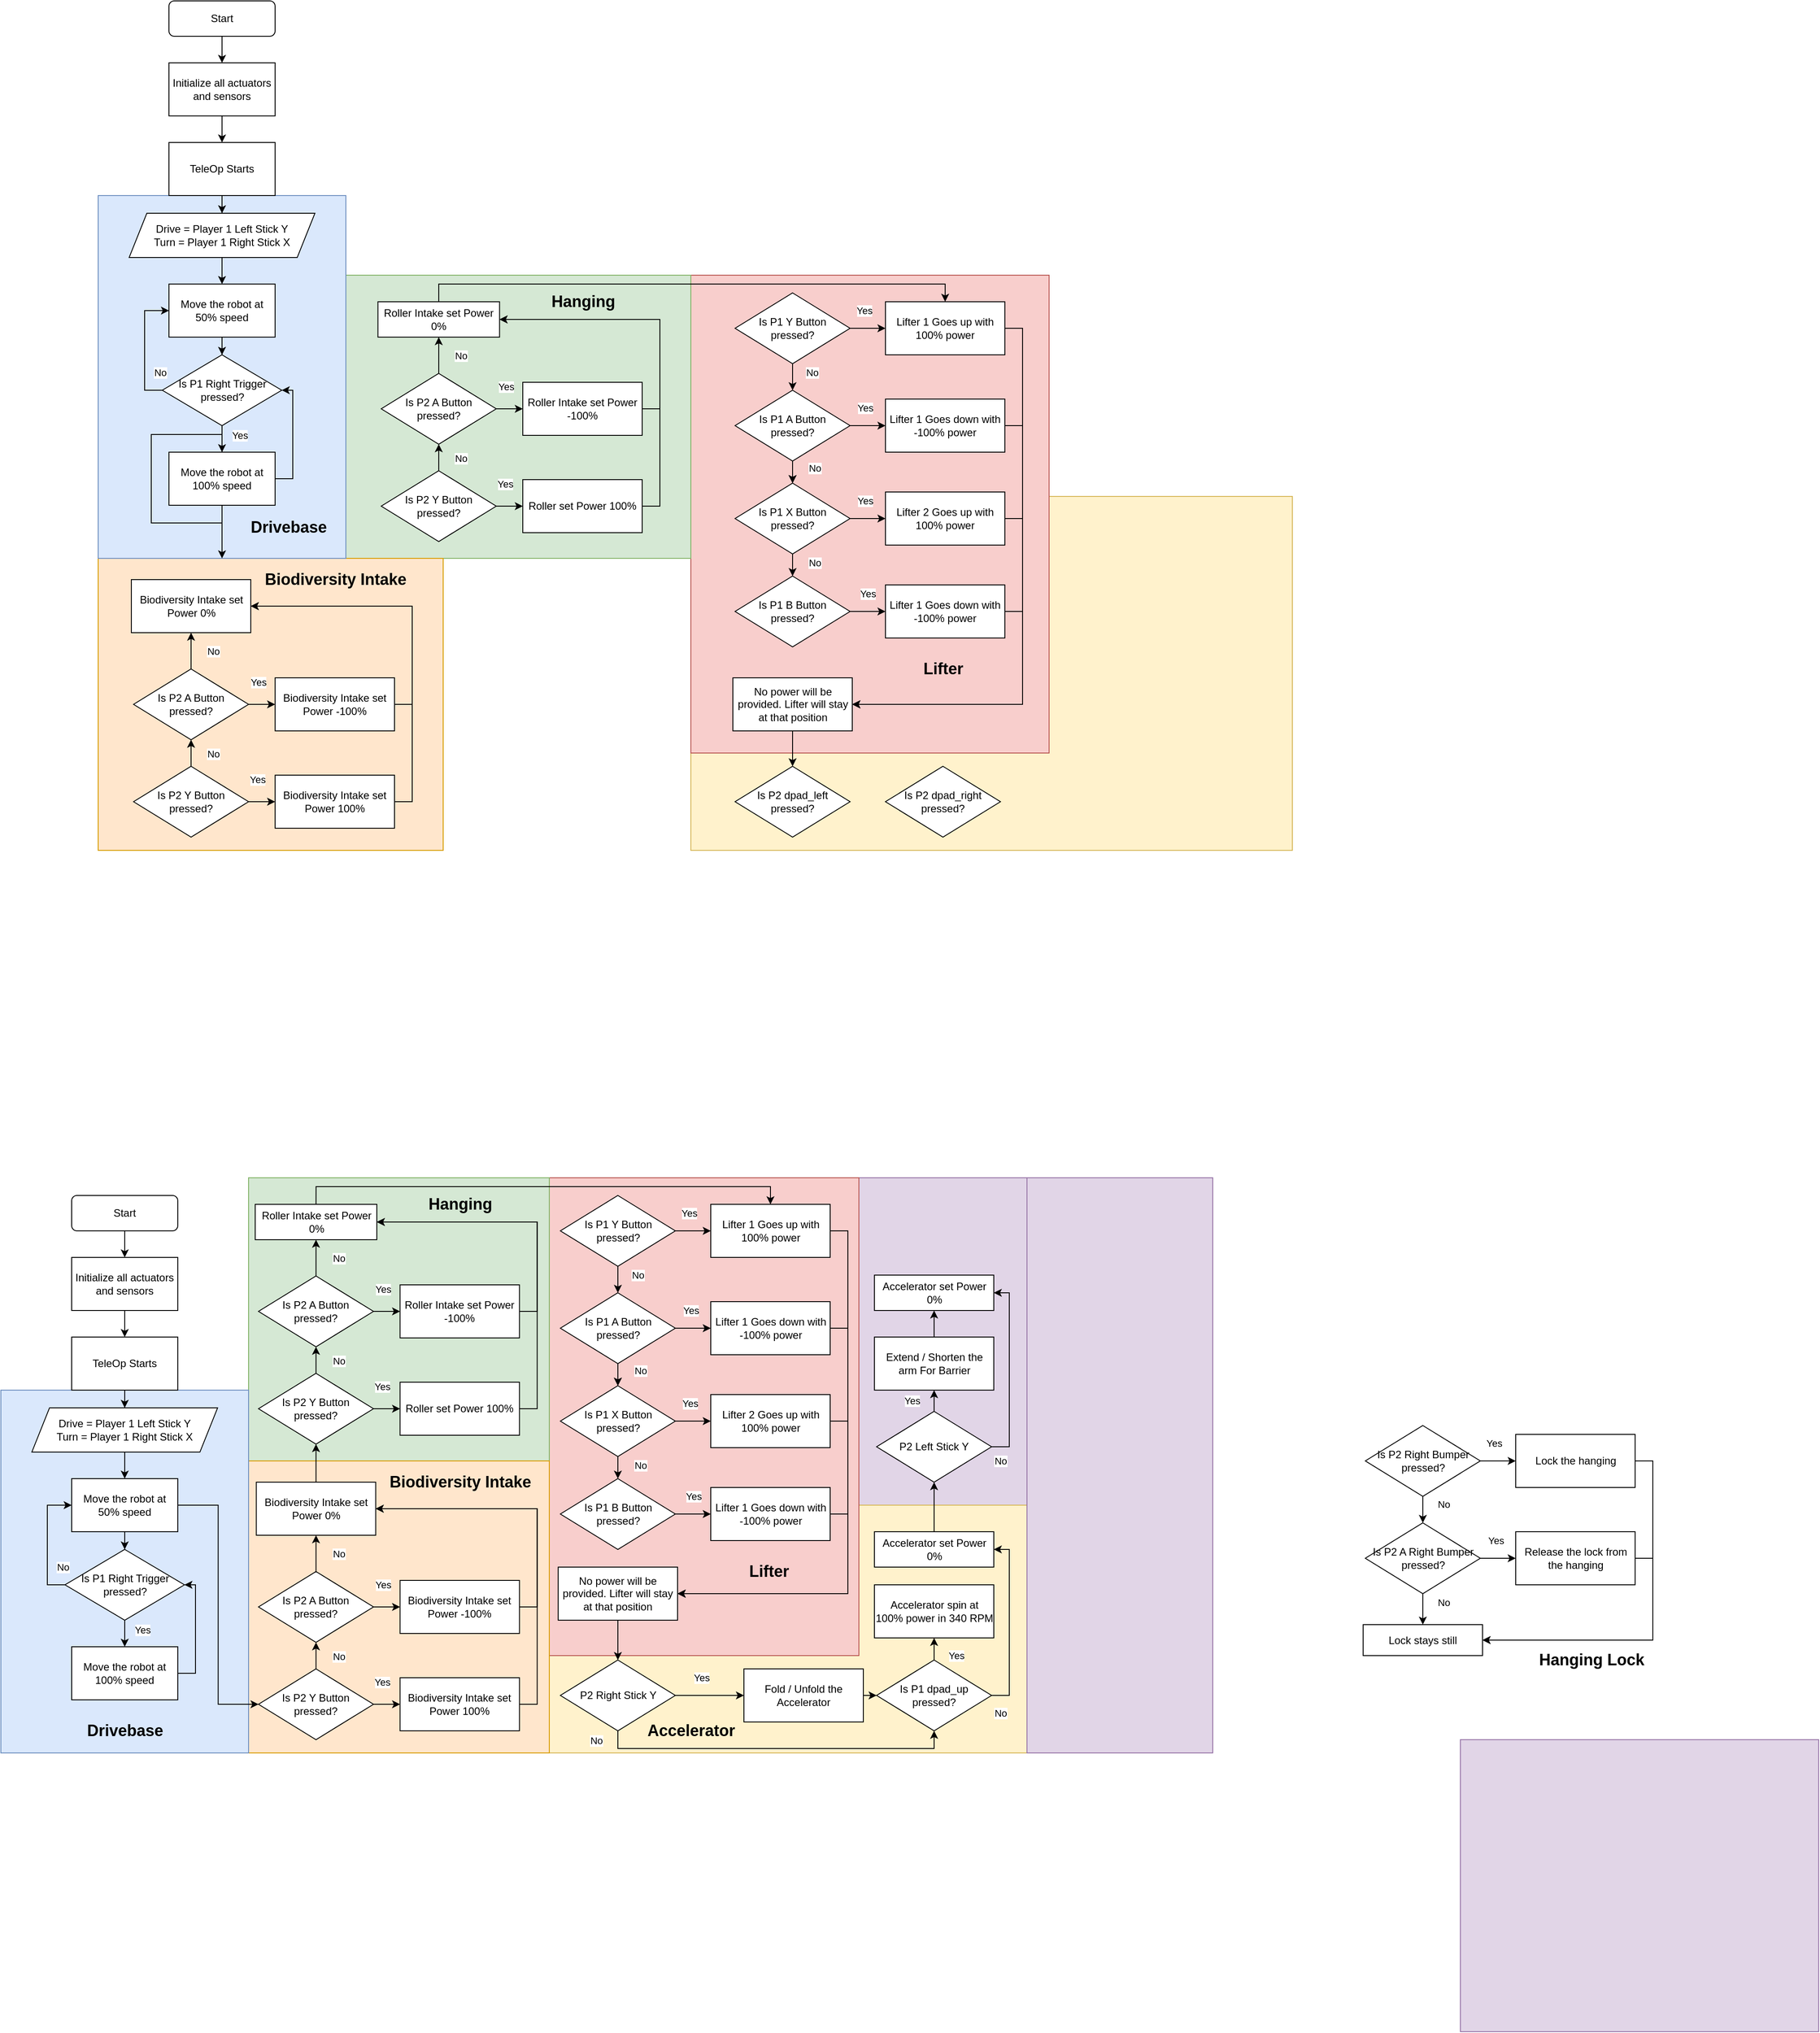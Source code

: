 <mxfile version="28.2.7">
  <diagram id="C5RBs43oDa-KdzZeNtuy" name="Page-1">
    <mxGraphModel dx="830" dy="3770" grid="1" gridSize="10" guides="1" tooltips="1" connect="1" arrows="1" fold="1" page="1" pageScale="1" pageWidth="1169" pageHeight="827" background="none" math="0" shadow="0">
      <root>
        <mxCell id="WIyWlLk6GJQsqaUBKTNV-0" />
        <mxCell id="WIyWlLk6GJQsqaUBKTNV-1" parent="WIyWlLk6GJQsqaUBKTNV-0" />
        <mxCell id="-f27Nb7wKNRB0BqHNn-D-127" value="" style="rounded=0;whiteSpace=wrap;html=1;fillColor=#e1d5e7;strokeColor=#9673a6;" vertex="1" parent="WIyWlLk6GJQsqaUBKTNV-1">
          <mxGeometry x="1050" y="-1510" width="190" height="370" as="geometry" />
        </mxCell>
        <mxCell id="7DPoI_SeUC_oJ7ZciH9h-237" value="" style="rounded=0;whiteSpace=wrap;html=1;fillColor=#fff2cc;strokeColor=#d6b656;" parent="WIyWlLk6GJQsqaUBKTNV-1" vertex="1">
          <mxGeometry x="700" y="-1140" width="540" height="280" as="geometry" />
        </mxCell>
        <mxCell id="7DPoI_SeUC_oJ7ZciH9h-236" value="" style="rounded=0;whiteSpace=wrap;html=1;fillColor=#f8cecc;strokeColor=#b85450;" parent="WIyWlLk6GJQsqaUBKTNV-1" vertex="1">
          <mxGeometry x="700" y="-1510" width="350" height="540" as="geometry" />
        </mxCell>
        <mxCell id="7DPoI_SeUC_oJ7ZciH9h-112" value="" style="rounded=0;whiteSpace=wrap;html=1;fillColor=#d5e8d4;strokeColor=#82b366;" parent="WIyWlLk6GJQsqaUBKTNV-1" vertex="1">
          <mxGeometry x="360" y="-1510" width="340" height="320" as="geometry" />
        </mxCell>
        <mxCell id="7DPoI_SeUC_oJ7ZciH9h-113" value="" style="rounded=0;whiteSpace=wrap;html=1;fillColor=#ffe6cc;strokeColor=#d79b00;" parent="WIyWlLk6GJQsqaUBKTNV-1" vertex="1">
          <mxGeometry x="360" y="-1190" width="340" height="330" as="geometry" />
        </mxCell>
        <mxCell id="7DPoI_SeUC_oJ7ZciH9h-116" value="" style="rounded=0;whiteSpace=wrap;html=1;fillColor=#dae8fc;strokeColor=#6c8ebf;" parent="WIyWlLk6GJQsqaUBKTNV-1" vertex="1">
          <mxGeometry x="80" y="-1270" width="280" height="410" as="geometry" />
        </mxCell>
        <mxCell id="7DPoI_SeUC_oJ7ZciH9h-117" style="edgeStyle=orthogonalEdgeStyle;rounded=0;orthogonalLoop=1;jettySize=auto;html=1;exitX=0.5;exitY=1;exitDx=0;exitDy=0;entryX=0.5;entryY=0;entryDx=0;entryDy=0;" parent="WIyWlLk6GJQsqaUBKTNV-1" source="7DPoI_SeUC_oJ7ZciH9h-118" target="7DPoI_SeUC_oJ7ZciH9h-120" edge="1">
          <mxGeometry relative="1" as="geometry" />
        </mxCell>
        <mxCell id="7DPoI_SeUC_oJ7ZciH9h-118" value="Start" style="rounded=1;whiteSpace=wrap;html=1;fontSize=12;glass=0;strokeWidth=1;shadow=0;" parent="WIyWlLk6GJQsqaUBKTNV-1" vertex="1">
          <mxGeometry x="160" y="-1490" width="120" height="40" as="geometry" />
        </mxCell>
        <mxCell id="7DPoI_SeUC_oJ7ZciH9h-119" style="edgeStyle=orthogonalEdgeStyle;rounded=0;orthogonalLoop=1;jettySize=auto;html=1;exitX=0.5;exitY=1;exitDx=0;exitDy=0;entryX=0.5;entryY=0;entryDx=0;entryDy=0;" parent="WIyWlLk6GJQsqaUBKTNV-1" source="7DPoI_SeUC_oJ7ZciH9h-120" target="7DPoI_SeUC_oJ7ZciH9h-122" edge="1">
          <mxGeometry relative="1" as="geometry" />
        </mxCell>
        <mxCell id="7DPoI_SeUC_oJ7ZciH9h-120" value="Initialize all actuators and sensors" style="rounded=0;whiteSpace=wrap;html=1;" parent="WIyWlLk6GJQsqaUBKTNV-1" vertex="1">
          <mxGeometry x="160" y="-1420" width="120" height="60" as="geometry" />
        </mxCell>
        <mxCell id="7DPoI_SeUC_oJ7ZciH9h-121" style="edgeStyle=orthogonalEdgeStyle;rounded=0;orthogonalLoop=1;jettySize=auto;html=1;exitX=0.5;exitY=1;exitDx=0;exitDy=0;" parent="WIyWlLk6GJQsqaUBKTNV-1" source="7DPoI_SeUC_oJ7ZciH9h-122" target="7DPoI_SeUC_oJ7ZciH9h-124" edge="1">
          <mxGeometry relative="1" as="geometry" />
        </mxCell>
        <mxCell id="7DPoI_SeUC_oJ7ZciH9h-122" value="TeleOp Starts" style="rounded=0;whiteSpace=wrap;html=1;" parent="WIyWlLk6GJQsqaUBKTNV-1" vertex="1">
          <mxGeometry x="160" y="-1330" width="120" height="60" as="geometry" />
        </mxCell>
        <mxCell id="7DPoI_SeUC_oJ7ZciH9h-123" style="edgeStyle=orthogonalEdgeStyle;rounded=0;orthogonalLoop=1;jettySize=auto;html=1;exitX=0.5;exitY=1;exitDx=0;exitDy=0;" parent="WIyWlLk6GJQsqaUBKTNV-1" source="7DPoI_SeUC_oJ7ZciH9h-124" target="7DPoI_SeUC_oJ7ZciH9h-126" edge="1">
          <mxGeometry relative="1" as="geometry" />
        </mxCell>
        <mxCell id="7DPoI_SeUC_oJ7ZciH9h-124" value="Drive = Player 1 Left Stick Y&lt;div&gt;Turn = Player 1 Right Stick X&lt;/div&gt;" style="shape=parallelogram;perimeter=parallelogramPerimeter;whiteSpace=wrap;html=1;fixedSize=1;" parent="WIyWlLk6GJQsqaUBKTNV-1" vertex="1">
          <mxGeometry x="115" y="-1250" width="210" height="50" as="geometry" />
        </mxCell>
        <mxCell id="7DPoI_SeUC_oJ7ZciH9h-125" style="edgeStyle=orthogonalEdgeStyle;rounded=0;orthogonalLoop=1;jettySize=auto;html=1;exitX=0.5;exitY=1;exitDx=0;exitDy=0;" parent="WIyWlLk6GJQsqaUBKTNV-1" source="7DPoI_SeUC_oJ7ZciH9h-126" target="7DPoI_SeUC_oJ7ZciH9h-133" edge="1">
          <mxGeometry relative="1" as="geometry" />
        </mxCell>
        <mxCell id="7DPoI_SeUC_oJ7ZciH9h-238" style="edgeStyle=orthogonalEdgeStyle;rounded=0;orthogonalLoop=1;jettySize=auto;html=1;exitX=1;exitY=0.5;exitDx=0;exitDy=0;entryX=0;entryY=0.5;entryDx=0;entryDy=0;" parent="WIyWlLk6GJQsqaUBKTNV-1" source="7DPoI_SeUC_oJ7ZciH9h-126" target="7DPoI_SeUC_oJ7ZciH9h-173" edge="1">
          <mxGeometry relative="1" as="geometry" />
        </mxCell>
        <mxCell id="7DPoI_SeUC_oJ7ZciH9h-126" value="Move the robot at 50% speed" style="rounded=0;whiteSpace=wrap;html=1;" parent="WIyWlLk6GJQsqaUBKTNV-1" vertex="1">
          <mxGeometry x="160" y="-1170" width="120" height="60" as="geometry" />
        </mxCell>
        <mxCell id="7DPoI_SeUC_oJ7ZciH9h-127" style="edgeStyle=orthogonalEdgeStyle;rounded=0;orthogonalLoop=1;jettySize=auto;html=1;exitX=1;exitY=0.5;exitDx=0;exitDy=0;entryX=1;entryY=0.5;entryDx=0;entryDy=0;" parent="WIyWlLk6GJQsqaUBKTNV-1" source="7DPoI_SeUC_oJ7ZciH9h-128" target="7DPoI_SeUC_oJ7ZciH9h-133" edge="1">
          <mxGeometry relative="1" as="geometry" />
        </mxCell>
        <mxCell id="7DPoI_SeUC_oJ7ZciH9h-128" value="Move the robot at 100% speed" style="rounded=0;whiteSpace=wrap;html=1;" parent="WIyWlLk6GJQsqaUBKTNV-1" vertex="1">
          <mxGeometry x="160" y="-980" width="120" height="60" as="geometry" />
        </mxCell>
        <mxCell id="7DPoI_SeUC_oJ7ZciH9h-129" style="edgeStyle=orthogonalEdgeStyle;rounded=0;orthogonalLoop=1;jettySize=auto;html=1;exitX=0;exitY=0.5;exitDx=0;exitDy=0;entryX=0;entryY=0.5;entryDx=0;entryDy=0;" parent="WIyWlLk6GJQsqaUBKTNV-1" source="7DPoI_SeUC_oJ7ZciH9h-133" target="7DPoI_SeUC_oJ7ZciH9h-126" edge="1">
          <mxGeometry relative="1" as="geometry" />
        </mxCell>
        <mxCell id="7DPoI_SeUC_oJ7ZciH9h-130" value="No" style="edgeLabel;html=1;align=center;verticalAlign=middle;resizable=0;points=[];" parent="7DPoI_SeUC_oJ7ZciH9h-129" vertex="1" connectable="0">
          <mxGeometry x="-0.821" relative="1" as="geometry">
            <mxPoint x="10" y="-20" as="offset" />
          </mxGeometry>
        </mxCell>
        <mxCell id="7DPoI_SeUC_oJ7ZciH9h-131" style="edgeStyle=orthogonalEdgeStyle;rounded=0;orthogonalLoop=1;jettySize=auto;html=1;exitX=0.5;exitY=1;exitDx=0;exitDy=0;entryX=0.5;entryY=0;entryDx=0;entryDy=0;" parent="WIyWlLk6GJQsqaUBKTNV-1" source="7DPoI_SeUC_oJ7ZciH9h-133" target="7DPoI_SeUC_oJ7ZciH9h-128" edge="1">
          <mxGeometry relative="1" as="geometry" />
        </mxCell>
        <mxCell id="7DPoI_SeUC_oJ7ZciH9h-132" value="Yes" style="edgeLabel;html=1;align=center;verticalAlign=middle;resizable=0;points=[];" parent="7DPoI_SeUC_oJ7ZciH9h-131" vertex="1" connectable="0">
          <mxGeometry x="-0.257" y="1" relative="1" as="geometry">
            <mxPoint x="19" as="offset" />
          </mxGeometry>
        </mxCell>
        <mxCell id="7DPoI_SeUC_oJ7ZciH9h-133" value="Is P1 Right Trigger pressed?" style="rhombus;whiteSpace=wrap;html=1;" parent="WIyWlLk6GJQsqaUBKTNV-1" vertex="1">
          <mxGeometry x="152.5" y="-1090" width="135" height="80" as="geometry" />
        </mxCell>
        <mxCell id="7DPoI_SeUC_oJ7ZciH9h-164" value="&lt;b&gt;&lt;font style=&quot;font-size: 18px;&quot;&gt;Drivebase&lt;/font&gt;&lt;/b&gt;" style="text;html=1;align=center;verticalAlign=middle;resizable=0;points=[];autosize=1;strokeColor=none;fillColor=none;" parent="WIyWlLk6GJQsqaUBKTNV-1" vertex="1">
          <mxGeometry x="165" y="-905" width="110" height="40" as="geometry" />
        </mxCell>
        <mxCell id="7DPoI_SeUC_oJ7ZciH9h-169" style="edgeStyle=orthogonalEdgeStyle;rounded=0;orthogonalLoop=1;jettySize=auto;html=1;exitX=1;exitY=0.5;exitDx=0;exitDy=0;" parent="WIyWlLk6GJQsqaUBKTNV-1" source="7DPoI_SeUC_oJ7ZciH9h-173" target="7DPoI_SeUC_oJ7ZciH9h-175" edge="1">
          <mxGeometry relative="1" as="geometry" />
        </mxCell>
        <mxCell id="7DPoI_SeUC_oJ7ZciH9h-170" value="Yes" style="edgeLabel;html=1;align=center;verticalAlign=middle;resizable=0;points=[];" parent="7DPoI_SeUC_oJ7ZciH9h-169" vertex="1" connectable="0">
          <mxGeometry x="0.097" relative="1" as="geometry">
            <mxPoint x="-3" y="-25" as="offset" />
          </mxGeometry>
        </mxCell>
        <mxCell id="7DPoI_SeUC_oJ7ZciH9h-171" style="edgeStyle=orthogonalEdgeStyle;rounded=0;orthogonalLoop=1;jettySize=auto;html=1;exitX=0.5;exitY=0;exitDx=0;exitDy=0;entryX=0.5;entryY=1;entryDx=0;entryDy=0;" parent="WIyWlLk6GJQsqaUBKTNV-1" source="7DPoI_SeUC_oJ7ZciH9h-173" target="7DPoI_SeUC_oJ7ZciH9h-180" edge="1">
          <mxGeometry relative="1" as="geometry" />
        </mxCell>
        <mxCell id="7DPoI_SeUC_oJ7ZciH9h-172" value="No" style="edgeLabel;html=1;align=center;verticalAlign=middle;resizable=0;points=[];" parent="7DPoI_SeUC_oJ7ZciH9h-171" vertex="1" connectable="0">
          <mxGeometry x="-0.096" relative="1" as="geometry">
            <mxPoint x="25" y="-1" as="offset" />
          </mxGeometry>
        </mxCell>
        <mxCell id="7DPoI_SeUC_oJ7ZciH9h-173" value="Is P2 Y Button pressed?" style="rhombus;whiteSpace=wrap;html=1;" parent="WIyWlLk6GJQsqaUBKTNV-1" vertex="1">
          <mxGeometry x="371.25" y="-955" width="130" height="80" as="geometry" />
        </mxCell>
        <mxCell id="7DPoI_SeUC_oJ7ZciH9h-174" style="edgeStyle=orthogonalEdgeStyle;rounded=0;orthogonalLoop=1;jettySize=auto;html=1;exitX=1;exitY=0.5;exitDx=0;exitDy=0;entryX=1;entryY=0.5;entryDx=0;entryDy=0;" parent="WIyWlLk6GJQsqaUBKTNV-1" source="7DPoI_SeUC_oJ7ZciH9h-175" target="7DPoI_SeUC_oJ7ZciH9h-184" edge="1">
          <mxGeometry relative="1" as="geometry" />
        </mxCell>
        <mxCell id="7DPoI_SeUC_oJ7ZciH9h-175" value="Biodiversity Intake set Power 100%" style="rounded=0;whiteSpace=wrap;html=1;" parent="WIyWlLk6GJQsqaUBKTNV-1" vertex="1">
          <mxGeometry x="531.25" y="-945" width="135" height="60" as="geometry" />
        </mxCell>
        <mxCell id="7DPoI_SeUC_oJ7ZciH9h-176" value="" style="edgeStyle=orthogonalEdgeStyle;rounded=0;orthogonalLoop=1;jettySize=auto;html=1;" parent="WIyWlLk6GJQsqaUBKTNV-1" source="7DPoI_SeUC_oJ7ZciH9h-180" target="7DPoI_SeUC_oJ7ZciH9h-182" edge="1">
          <mxGeometry relative="1" as="geometry" />
        </mxCell>
        <mxCell id="7DPoI_SeUC_oJ7ZciH9h-177" value="Yes" style="edgeLabel;html=1;align=center;verticalAlign=middle;resizable=0;points=[];" parent="7DPoI_SeUC_oJ7ZciH9h-176" vertex="1" connectable="0">
          <mxGeometry x="0.183" relative="1" as="geometry">
            <mxPoint y="-25" as="offset" />
          </mxGeometry>
        </mxCell>
        <mxCell id="7DPoI_SeUC_oJ7ZciH9h-178" style="edgeStyle=orthogonalEdgeStyle;rounded=0;orthogonalLoop=1;jettySize=auto;html=1;exitX=0.5;exitY=0;exitDx=0;exitDy=0;entryX=0.5;entryY=1;entryDx=0;entryDy=0;" parent="WIyWlLk6GJQsqaUBKTNV-1" source="7DPoI_SeUC_oJ7ZciH9h-180" target="7DPoI_SeUC_oJ7ZciH9h-184" edge="1">
          <mxGeometry relative="1" as="geometry" />
        </mxCell>
        <mxCell id="7DPoI_SeUC_oJ7ZciH9h-179" value="No" style="edgeLabel;html=1;align=center;verticalAlign=middle;resizable=0;points=[];" parent="7DPoI_SeUC_oJ7ZciH9h-178" vertex="1" connectable="0">
          <mxGeometry x="-0.017" y="2" relative="1" as="geometry">
            <mxPoint x="27" as="offset" />
          </mxGeometry>
        </mxCell>
        <mxCell id="7DPoI_SeUC_oJ7ZciH9h-180" value="Is P2 A Button pressed?" style="rhombus;whiteSpace=wrap;html=1;" parent="WIyWlLk6GJQsqaUBKTNV-1" vertex="1">
          <mxGeometry x="371.25" y="-1065" width="130" height="80" as="geometry" />
        </mxCell>
        <mxCell id="7DPoI_SeUC_oJ7ZciH9h-181" style="edgeStyle=orthogonalEdgeStyle;rounded=0;orthogonalLoop=1;jettySize=auto;html=1;exitX=1;exitY=0.5;exitDx=0;exitDy=0;entryX=1;entryY=0.5;entryDx=0;entryDy=0;" parent="WIyWlLk6GJQsqaUBKTNV-1" source="7DPoI_SeUC_oJ7ZciH9h-182" target="7DPoI_SeUC_oJ7ZciH9h-184" edge="1">
          <mxGeometry relative="1" as="geometry" />
        </mxCell>
        <mxCell id="7DPoI_SeUC_oJ7ZciH9h-182" value="Biodiversity Intake set Power -100%" style="rounded=0;whiteSpace=wrap;html=1;" parent="WIyWlLk6GJQsqaUBKTNV-1" vertex="1">
          <mxGeometry x="531.25" y="-1055" width="135" height="60" as="geometry" />
        </mxCell>
        <mxCell id="7DPoI_SeUC_oJ7ZciH9h-183" style="edgeStyle=orthogonalEdgeStyle;rounded=0;orthogonalLoop=1;jettySize=auto;html=1;exitX=0.5;exitY=0;exitDx=0;exitDy=0;" parent="WIyWlLk6GJQsqaUBKTNV-1" source="7DPoI_SeUC_oJ7ZciH9h-184" target="7DPoI_SeUC_oJ7ZciH9h-190" edge="1">
          <mxGeometry relative="1" as="geometry" />
        </mxCell>
        <mxCell id="7DPoI_SeUC_oJ7ZciH9h-184" value="Biodiversity Intake set Power 0%" style="rounded=0;whiteSpace=wrap;html=1;" parent="WIyWlLk6GJQsqaUBKTNV-1" vertex="1">
          <mxGeometry x="368.75" y="-1166" width="135" height="60" as="geometry" />
        </mxCell>
        <mxCell id="7DPoI_SeUC_oJ7ZciH9h-185" value="&lt;span style=&quot;font-size: 18px;&quot;&gt;&lt;b&gt;Biodiversity Intake&lt;/b&gt;&lt;/span&gt;" style="text;html=1;align=center;verticalAlign=middle;resizable=0;points=[];autosize=1;strokeColor=none;fillColor=none;" parent="WIyWlLk6GJQsqaUBKTNV-1" vertex="1">
          <mxGeometry x="508.75" y="-1186" width="180" height="40" as="geometry" />
        </mxCell>
        <mxCell id="7DPoI_SeUC_oJ7ZciH9h-186" style="edgeStyle=orthogonalEdgeStyle;rounded=0;orthogonalLoop=1;jettySize=auto;html=1;exitX=1;exitY=0.5;exitDx=0;exitDy=0;" parent="WIyWlLk6GJQsqaUBKTNV-1" source="7DPoI_SeUC_oJ7ZciH9h-190" target="7DPoI_SeUC_oJ7ZciH9h-192" edge="1">
          <mxGeometry relative="1" as="geometry" />
        </mxCell>
        <mxCell id="7DPoI_SeUC_oJ7ZciH9h-187" value="Yes" style="edgeLabel;html=1;align=center;verticalAlign=middle;resizable=0;points=[];" parent="7DPoI_SeUC_oJ7ZciH9h-186" vertex="1" connectable="0">
          <mxGeometry x="0.097" relative="1" as="geometry">
            <mxPoint x="-3" y="-25" as="offset" />
          </mxGeometry>
        </mxCell>
        <mxCell id="7DPoI_SeUC_oJ7ZciH9h-188" style="edgeStyle=orthogonalEdgeStyle;rounded=0;orthogonalLoop=1;jettySize=auto;html=1;exitX=0.5;exitY=0;exitDx=0;exitDy=0;entryX=0.5;entryY=1;entryDx=0;entryDy=0;" parent="WIyWlLk6GJQsqaUBKTNV-1" source="7DPoI_SeUC_oJ7ZciH9h-190" target="7DPoI_SeUC_oJ7ZciH9h-197" edge="1">
          <mxGeometry relative="1" as="geometry" />
        </mxCell>
        <mxCell id="7DPoI_SeUC_oJ7ZciH9h-189" value="No" style="edgeLabel;html=1;align=center;verticalAlign=middle;resizable=0;points=[];" parent="7DPoI_SeUC_oJ7ZciH9h-188" vertex="1" connectable="0">
          <mxGeometry x="-0.096" relative="1" as="geometry">
            <mxPoint x="25" y="-1" as="offset" />
          </mxGeometry>
        </mxCell>
        <mxCell id="7DPoI_SeUC_oJ7ZciH9h-190" value="Is P2 Y Button pressed?" style="rhombus;whiteSpace=wrap;html=1;" parent="WIyWlLk6GJQsqaUBKTNV-1" vertex="1">
          <mxGeometry x="371.25" y="-1289" width="130" height="80" as="geometry" />
        </mxCell>
        <mxCell id="7DPoI_SeUC_oJ7ZciH9h-191" style="edgeStyle=orthogonalEdgeStyle;rounded=0;orthogonalLoop=1;jettySize=auto;html=1;exitX=1;exitY=0.5;exitDx=0;exitDy=0;entryX=1;entryY=0.5;entryDx=0;entryDy=0;" parent="WIyWlLk6GJQsqaUBKTNV-1" source="7DPoI_SeUC_oJ7ZciH9h-192" target="7DPoI_SeUC_oJ7ZciH9h-200" edge="1">
          <mxGeometry relative="1" as="geometry" />
        </mxCell>
        <mxCell id="7DPoI_SeUC_oJ7ZciH9h-192" value="Roller set Power 100%" style="rounded=0;whiteSpace=wrap;html=1;" parent="WIyWlLk6GJQsqaUBKTNV-1" vertex="1">
          <mxGeometry x="531.25" y="-1279" width="135" height="60" as="geometry" />
        </mxCell>
        <mxCell id="7DPoI_SeUC_oJ7ZciH9h-193" value="" style="edgeStyle=orthogonalEdgeStyle;rounded=0;orthogonalLoop=1;jettySize=auto;html=1;" parent="WIyWlLk6GJQsqaUBKTNV-1" source="7DPoI_SeUC_oJ7ZciH9h-197" target="7DPoI_SeUC_oJ7ZciH9h-199" edge="1">
          <mxGeometry relative="1" as="geometry" />
        </mxCell>
        <mxCell id="7DPoI_SeUC_oJ7ZciH9h-194" value="Yes" style="edgeLabel;html=1;align=center;verticalAlign=middle;resizable=0;points=[];" parent="7DPoI_SeUC_oJ7ZciH9h-193" vertex="1" connectable="0">
          <mxGeometry x="0.183" relative="1" as="geometry">
            <mxPoint y="-25" as="offset" />
          </mxGeometry>
        </mxCell>
        <mxCell id="7DPoI_SeUC_oJ7ZciH9h-195" style="edgeStyle=orthogonalEdgeStyle;rounded=0;orthogonalLoop=1;jettySize=auto;html=1;exitX=0.5;exitY=0;exitDx=0;exitDy=0;entryX=0.5;entryY=1;entryDx=0;entryDy=0;" parent="WIyWlLk6GJQsqaUBKTNV-1" source="7DPoI_SeUC_oJ7ZciH9h-197" target="7DPoI_SeUC_oJ7ZciH9h-200" edge="1">
          <mxGeometry relative="1" as="geometry" />
        </mxCell>
        <mxCell id="7DPoI_SeUC_oJ7ZciH9h-196" value="No" style="edgeLabel;html=1;align=center;verticalAlign=middle;resizable=0;points=[];" parent="7DPoI_SeUC_oJ7ZciH9h-195" vertex="1" connectable="0">
          <mxGeometry x="-0.017" y="2" relative="1" as="geometry">
            <mxPoint x="27" as="offset" />
          </mxGeometry>
        </mxCell>
        <mxCell id="7DPoI_SeUC_oJ7ZciH9h-197" value="Is P2 A Button pressed?" style="rhombus;whiteSpace=wrap;html=1;" parent="WIyWlLk6GJQsqaUBKTNV-1" vertex="1">
          <mxGeometry x="371.25" y="-1399" width="130" height="80" as="geometry" />
        </mxCell>
        <mxCell id="7DPoI_SeUC_oJ7ZciH9h-198" style="edgeStyle=orthogonalEdgeStyle;rounded=0;orthogonalLoop=1;jettySize=auto;html=1;exitX=1;exitY=0.5;exitDx=0;exitDy=0;entryX=1;entryY=0.5;entryDx=0;entryDy=0;" parent="WIyWlLk6GJQsqaUBKTNV-1" source="7DPoI_SeUC_oJ7ZciH9h-199" target="7DPoI_SeUC_oJ7ZciH9h-200" edge="1">
          <mxGeometry relative="1" as="geometry" />
        </mxCell>
        <mxCell id="7DPoI_SeUC_oJ7ZciH9h-199" value="Roller Intake set Power -100%" style="rounded=0;whiteSpace=wrap;html=1;" parent="WIyWlLk6GJQsqaUBKTNV-1" vertex="1">
          <mxGeometry x="531.25" y="-1389" width="135" height="60" as="geometry" />
        </mxCell>
        <mxCell id="7DPoI_SeUC_oJ7ZciH9h-239" style="edgeStyle=orthogonalEdgeStyle;rounded=0;orthogonalLoop=1;jettySize=auto;html=1;exitX=0.5;exitY=0;exitDx=0;exitDy=0;entryX=0.5;entryY=0;entryDx=0;entryDy=0;" parent="WIyWlLk6GJQsqaUBKTNV-1" source="7DPoI_SeUC_oJ7ZciH9h-200" target="7DPoI_SeUC_oJ7ZciH9h-215" edge="1">
          <mxGeometry relative="1" as="geometry" />
        </mxCell>
        <mxCell id="7DPoI_SeUC_oJ7ZciH9h-200" value="Roller Intake set Power 0%" style="rounded=0;whiteSpace=wrap;html=1;" parent="WIyWlLk6GJQsqaUBKTNV-1" vertex="1">
          <mxGeometry x="367.5" y="-1480" width="137.5" height="40" as="geometry" />
        </mxCell>
        <mxCell id="7DPoI_SeUC_oJ7ZciH9h-201" value="&lt;span style=&quot;font-size: 18px;&quot;&gt;&lt;b&gt;Hanging&lt;/b&gt;&lt;/span&gt;" style="text;html=1;align=center;verticalAlign=middle;resizable=0;points=[];autosize=1;strokeColor=none;fillColor=none;" parent="WIyWlLk6GJQsqaUBKTNV-1" vertex="1">
          <mxGeometry x="548.75" y="-1500" width="100" height="40" as="geometry" />
        </mxCell>
        <mxCell id="7DPoI_SeUC_oJ7ZciH9h-202" style="edgeStyle=orthogonalEdgeStyle;rounded=0;orthogonalLoop=1;jettySize=auto;html=1;exitX=1;exitY=0.5;exitDx=0;exitDy=0;entryX=0;entryY=0.5;entryDx=0;entryDy=0;" parent="WIyWlLk6GJQsqaUBKTNV-1" source="7DPoI_SeUC_oJ7ZciH9h-206" target="7DPoI_SeUC_oJ7ZciH9h-215" edge="1">
          <mxGeometry relative="1" as="geometry" />
        </mxCell>
        <mxCell id="7DPoI_SeUC_oJ7ZciH9h-203" value="Yes" style="edgeLabel;html=1;align=center;verticalAlign=middle;resizable=0;points=[];" parent="7DPoI_SeUC_oJ7ZciH9h-202" vertex="1" connectable="0">
          <mxGeometry x="-0.234" y="-1" relative="1" as="geometry">
            <mxPoint y="-21" as="offset" />
          </mxGeometry>
        </mxCell>
        <mxCell id="7DPoI_SeUC_oJ7ZciH9h-204" style="edgeStyle=orthogonalEdgeStyle;rounded=0;orthogonalLoop=1;jettySize=auto;html=1;exitX=0.5;exitY=1;exitDx=0;exitDy=0;" parent="WIyWlLk6GJQsqaUBKTNV-1" source="7DPoI_SeUC_oJ7ZciH9h-206" target="7DPoI_SeUC_oJ7ZciH9h-211" edge="1">
          <mxGeometry relative="1" as="geometry" />
        </mxCell>
        <mxCell id="7DPoI_SeUC_oJ7ZciH9h-205" value="No" style="edgeLabel;html=1;align=center;verticalAlign=middle;resizable=0;points=[];" parent="7DPoI_SeUC_oJ7ZciH9h-204" vertex="1" connectable="0">
          <mxGeometry x="-0.802" relative="1" as="geometry">
            <mxPoint x="22" y="5" as="offset" />
          </mxGeometry>
        </mxCell>
        <mxCell id="7DPoI_SeUC_oJ7ZciH9h-206" value="Is P1 Y Button pressed?" style="rhombus;whiteSpace=wrap;html=1;" parent="WIyWlLk6GJQsqaUBKTNV-1" vertex="1">
          <mxGeometry x="712.5" y="-1490" width="130" height="80" as="geometry" />
        </mxCell>
        <mxCell id="7DPoI_SeUC_oJ7ZciH9h-207" style="edgeStyle=orthogonalEdgeStyle;rounded=0;orthogonalLoop=1;jettySize=auto;html=1;exitX=1;exitY=0.5;exitDx=0;exitDy=0;entryX=0;entryY=0.5;entryDx=0;entryDy=0;" parent="WIyWlLk6GJQsqaUBKTNV-1" source="7DPoI_SeUC_oJ7ZciH9h-211" target="7DPoI_SeUC_oJ7ZciH9h-217" edge="1">
          <mxGeometry relative="1" as="geometry" />
        </mxCell>
        <mxCell id="7DPoI_SeUC_oJ7ZciH9h-208" value="Yes" style="edgeLabel;html=1;align=center;verticalAlign=middle;resizable=0;points=[];" parent="7DPoI_SeUC_oJ7ZciH9h-207" vertex="1" connectable="0">
          <mxGeometry x="-0.646" y="3" relative="1" as="geometry">
            <mxPoint x="10" y="-17" as="offset" />
          </mxGeometry>
        </mxCell>
        <mxCell id="-f27Nb7wKNRB0BqHNn-D-5" style="edgeStyle=orthogonalEdgeStyle;rounded=0;orthogonalLoop=1;jettySize=auto;html=1;exitX=0.5;exitY=1;exitDx=0;exitDy=0;entryX=0.5;entryY=0;entryDx=0;entryDy=0;" edge="1" parent="WIyWlLk6GJQsqaUBKTNV-1" source="7DPoI_SeUC_oJ7ZciH9h-211" target="-f27Nb7wKNRB0BqHNn-D-3">
          <mxGeometry relative="1" as="geometry" />
        </mxCell>
        <mxCell id="-f27Nb7wKNRB0BqHNn-D-15" value="No" style="edgeLabel;html=1;align=center;verticalAlign=middle;resizable=0;points=[];" vertex="1" connectable="0" parent="-f27Nb7wKNRB0BqHNn-D-5">
          <mxGeometry x="-0.36" y="1" relative="1" as="geometry">
            <mxPoint x="24" as="offset" />
          </mxGeometry>
        </mxCell>
        <mxCell id="-f27Nb7wKNRB0BqHNn-D-17" value="" style="edgeStyle=orthogonalEdgeStyle;rounded=0;orthogonalLoop=1;jettySize=auto;html=1;" edge="1" parent="WIyWlLk6GJQsqaUBKTNV-1" source="7DPoI_SeUC_oJ7ZciH9h-211" target="-f27Nb7wKNRB0BqHNn-D-3">
          <mxGeometry relative="1" as="geometry" />
        </mxCell>
        <mxCell id="7DPoI_SeUC_oJ7ZciH9h-211" value="Is P1 A Button pressed?" style="rhombus;whiteSpace=wrap;html=1;" parent="WIyWlLk6GJQsqaUBKTNV-1" vertex="1">
          <mxGeometry x="712.5" y="-1380" width="130" height="80" as="geometry" />
        </mxCell>
        <mxCell id="-f27Nb7wKNRB0BqHNn-D-19" style="edgeStyle=orthogonalEdgeStyle;rounded=0;orthogonalLoop=1;jettySize=auto;html=1;exitX=0.5;exitY=1;exitDx=0;exitDy=0;entryX=0.5;entryY=0;entryDx=0;entryDy=0;" edge="1" parent="WIyWlLk6GJQsqaUBKTNV-1" source="7DPoI_SeUC_oJ7ZciH9h-213" target="-f27Nb7wKNRB0BqHNn-D-18">
          <mxGeometry relative="1" as="geometry" />
        </mxCell>
        <mxCell id="7DPoI_SeUC_oJ7ZciH9h-213" value="No power will be provided. Lifter will stay at that position" style="rounded=0;whiteSpace=wrap;html=1;" parent="WIyWlLk6GJQsqaUBKTNV-1" vertex="1">
          <mxGeometry x="710" y="-1070" width="135" height="60" as="geometry" />
        </mxCell>
        <mxCell id="7DPoI_SeUC_oJ7ZciH9h-214" style="edgeStyle=orthogonalEdgeStyle;rounded=0;orthogonalLoop=1;jettySize=auto;html=1;exitX=1;exitY=0.5;exitDx=0;exitDy=0;entryX=1;entryY=0.5;entryDx=0;entryDy=0;" parent="WIyWlLk6GJQsqaUBKTNV-1" source="7DPoI_SeUC_oJ7ZciH9h-215" target="7DPoI_SeUC_oJ7ZciH9h-213" edge="1">
          <mxGeometry relative="1" as="geometry" />
        </mxCell>
        <mxCell id="7DPoI_SeUC_oJ7ZciH9h-215" value="Lifter 1 Goes up with 100% power" style="rounded=0;whiteSpace=wrap;html=1;" parent="WIyWlLk6GJQsqaUBKTNV-1" vertex="1">
          <mxGeometry x="882.5" y="-1480" width="135" height="60" as="geometry" />
        </mxCell>
        <mxCell id="7DPoI_SeUC_oJ7ZciH9h-216" style="edgeStyle=orthogonalEdgeStyle;rounded=0;orthogonalLoop=1;jettySize=auto;html=1;exitX=1;exitY=0.5;exitDx=0;exitDy=0;entryX=1;entryY=0.5;entryDx=0;entryDy=0;" parent="WIyWlLk6GJQsqaUBKTNV-1" source="7DPoI_SeUC_oJ7ZciH9h-217" target="7DPoI_SeUC_oJ7ZciH9h-213" edge="1">
          <mxGeometry relative="1" as="geometry" />
        </mxCell>
        <mxCell id="7DPoI_SeUC_oJ7ZciH9h-217" value="Lifter 1 Goes down with -100% power" style="rounded=0;whiteSpace=wrap;html=1;" parent="WIyWlLk6GJQsqaUBKTNV-1" vertex="1">
          <mxGeometry x="882.5" y="-1370" width="135" height="60" as="geometry" />
        </mxCell>
        <mxCell id="7DPoI_SeUC_oJ7ZciH9h-218" style="edgeStyle=orthogonalEdgeStyle;rounded=0;orthogonalLoop=1;jettySize=auto;html=1;exitX=1;exitY=0.5;exitDx=0;exitDy=0;entryX=0;entryY=0.5;entryDx=0;entryDy=0;" parent="WIyWlLk6GJQsqaUBKTNV-1" source="7DPoI_SeUC_oJ7ZciH9h-222" edge="1">
          <mxGeometry relative="1" as="geometry">
            <mxPoint x="1792.5" y="-1190" as="targetPoint" />
          </mxGeometry>
        </mxCell>
        <mxCell id="7DPoI_SeUC_oJ7ZciH9h-219" value="Yes" style="edgeLabel;html=1;align=center;verticalAlign=middle;resizable=0;points=[];" parent="7DPoI_SeUC_oJ7ZciH9h-218" vertex="1" connectable="0">
          <mxGeometry x="-0.254" y="2" relative="1" as="geometry">
            <mxPoint y="-18" as="offset" />
          </mxGeometry>
        </mxCell>
        <mxCell id="7DPoI_SeUC_oJ7ZciH9h-220" style="edgeStyle=orthogonalEdgeStyle;rounded=0;orthogonalLoop=1;jettySize=auto;html=1;exitX=0.5;exitY=1;exitDx=0;exitDy=0;" parent="WIyWlLk6GJQsqaUBKTNV-1" source="7DPoI_SeUC_oJ7ZciH9h-222" target="7DPoI_SeUC_oJ7ZciH9h-227" edge="1">
          <mxGeometry relative="1" as="geometry" />
        </mxCell>
        <mxCell id="7DPoI_SeUC_oJ7ZciH9h-221" value="No" style="edgeLabel;html=1;align=center;verticalAlign=middle;resizable=0;points=[];" parent="7DPoI_SeUC_oJ7ZciH9h-220" vertex="1" connectable="0">
          <mxGeometry x="-0.663" y="-1" relative="1" as="geometry">
            <mxPoint x="24" as="offset" />
          </mxGeometry>
        </mxCell>
        <mxCell id="7DPoI_SeUC_oJ7ZciH9h-222" value="Is P2 Right Bumper pressed?" style="rhombus;whiteSpace=wrap;html=1;" parent="WIyWlLk6GJQsqaUBKTNV-1" vertex="1">
          <mxGeometry x="1622.5" y="-1230" width="130" height="80" as="geometry" />
        </mxCell>
        <mxCell id="7DPoI_SeUC_oJ7ZciH9h-223" style="edgeStyle=orthogonalEdgeStyle;rounded=0;orthogonalLoop=1;jettySize=auto;html=1;exitX=1;exitY=0.5;exitDx=0;exitDy=0;entryX=0;entryY=0.5;entryDx=0;entryDy=0;" parent="WIyWlLk6GJQsqaUBKTNV-1" source="7DPoI_SeUC_oJ7ZciH9h-227" target="7DPoI_SeUC_oJ7ZciH9h-231" edge="1">
          <mxGeometry relative="1" as="geometry" />
        </mxCell>
        <mxCell id="7DPoI_SeUC_oJ7ZciH9h-224" value="Yes" style="edgeLabel;html=1;align=center;verticalAlign=middle;resizable=0;points=[];" parent="7DPoI_SeUC_oJ7ZciH9h-223" vertex="1" connectable="0">
          <mxGeometry x="-0.366" y="-1" relative="1" as="geometry">
            <mxPoint x="5" y="-21" as="offset" />
          </mxGeometry>
        </mxCell>
        <mxCell id="7DPoI_SeUC_oJ7ZciH9h-225" style="edgeStyle=orthogonalEdgeStyle;rounded=0;orthogonalLoop=1;jettySize=auto;html=1;exitX=0.5;exitY=1;exitDx=0;exitDy=0;entryX=0.5;entryY=0;entryDx=0;entryDy=0;" parent="WIyWlLk6GJQsqaUBKTNV-1" source="7DPoI_SeUC_oJ7ZciH9h-227" target="7DPoI_SeUC_oJ7ZciH9h-228" edge="1">
          <mxGeometry relative="1" as="geometry" />
        </mxCell>
        <mxCell id="7DPoI_SeUC_oJ7ZciH9h-226" value="No" style="edgeLabel;html=1;align=center;verticalAlign=middle;resizable=0;points=[];" parent="7DPoI_SeUC_oJ7ZciH9h-225" vertex="1" connectable="0">
          <mxGeometry x="-0.432" relative="1" as="geometry">
            <mxPoint x="23" as="offset" />
          </mxGeometry>
        </mxCell>
        <mxCell id="7DPoI_SeUC_oJ7ZciH9h-227" value="Is P2 A Right Bumper pressed?" style="rhombus;whiteSpace=wrap;html=1;" parent="WIyWlLk6GJQsqaUBKTNV-1" vertex="1">
          <mxGeometry x="1622.5" y="-1120" width="130" height="80" as="geometry" />
        </mxCell>
        <mxCell id="7DPoI_SeUC_oJ7ZciH9h-228" value="Lock stays still" style="rounded=0;whiteSpace=wrap;html=1;" parent="WIyWlLk6GJQsqaUBKTNV-1" vertex="1">
          <mxGeometry x="1620" y="-1005" width="135" height="35" as="geometry" />
        </mxCell>
        <mxCell id="7DPoI_SeUC_oJ7ZciH9h-229" style="edgeStyle=orthogonalEdgeStyle;rounded=0;orthogonalLoop=1;jettySize=auto;html=1;exitX=1;exitY=0.5;exitDx=0;exitDy=0;entryX=1;entryY=0.5;entryDx=0;entryDy=0;" parent="WIyWlLk6GJQsqaUBKTNV-1" source="7DPoI_SeUC_oJ7ZciH9h-234" target="7DPoI_SeUC_oJ7ZciH9h-228" edge="1">
          <mxGeometry relative="1" as="geometry">
            <mxPoint x="1927.5" y="-1190" as="sourcePoint" />
          </mxGeometry>
        </mxCell>
        <mxCell id="7DPoI_SeUC_oJ7ZciH9h-230" style="edgeStyle=orthogonalEdgeStyle;rounded=0;orthogonalLoop=1;jettySize=auto;html=1;exitX=1;exitY=0.5;exitDx=0;exitDy=0;entryX=1;entryY=0.5;entryDx=0;entryDy=0;" parent="WIyWlLk6GJQsqaUBKTNV-1" source="7DPoI_SeUC_oJ7ZciH9h-231" target="7DPoI_SeUC_oJ7ZciH9h-228" edge="1">
          <mxGeometry relative="1" as="geometry" />
        </mxCell>
        <mxCell id="7DPoI_SeUC_oJ7ZciH9h-231" value="Release the lock from the hanging" style="rounded=0;whiteSpace=wrap;html=1;" parent="WIyWlLk6GJQsqaUBKTNV-1" vertex="1">
          <mxGeometry x="1792.5" y="-1110" width="135" height="60" as="geometry" />
        </mxCell>
        <mxCell id="7DPoI_SeUC_oJ7ZciH9h-232" value="&lt;span style=&quot;font-size: 18px;&quot;&gt;&lt;b&gt;Lifter&lt;/b&gt;&lt;/span&gt;" style="text;html=1;align=center;verticalAlign=middle;resizable=0;points=[];autosize=1;strokeColor=none;fillColor=none;" parent="WIyWlLk6GJQsqaUBKTNV-1" vertex="1">
          <mxGeometry x="912.5" y="-1085" width="70" height="40" as="geometry" />
        </mxCell>
        <mxCell id="7DPoI_SeUC_oJ7ZciH9h-233" value="" style="edgeStyle=orthogonalEdgeStyle;rounded=0;orthogonalLoop=1;jettySize=auto;html=1;exitX=1;exitY=0.5;exitDx=0;exitDy=0;entryX=1;entryY=0.5;entryDx=0;entryDy=0;" parent="WIyWlLk6GJQsqaUBKTNV-1" target="7DPoI_SeUC_oJ7ZciH9h-234" edge="1">
          <mxGeometry relative="1" as="geometry">
            <mxPoint x="1927.5" y="-1190" as="sourcePoint" />
            <mxPoint x="1755" y="-975" as="targetPoint" />
          </mxGeometry>
        </mxCell>
        <mxCell id="7DPoI_SeUC_oJ7ZciH9h-234" value="Lock the hanging" style="rounded=0;whiteSpace=wrap;html=1;" parent="WIyWlLk6GJQsqaUBKTNV-1" vertex="1">
          <mxGeometry x="1792.5" y="-1220" width="135" height="60" as="geometry" />
        </mxCell>
        <mxCell id="7DPoI_SeUC_oJ7ZciH9h-235" value="&lt;span style=&quot;font-size: 18px;&quot;&gt;&lt;b&gt;Hanging Lock&lt;/b&gt;&lt;/span&gt;" style="text;html=1;align=center;verticalAlign=middle;resizable=0;points=[];autosize=1;strokeColor=none;fillColor=none;" parent="WIyWlLk6GJQsqaUBKTNV-1" vertex="1">
          <mxGeometry x="1807.5" y="-985" width="140" height="40" as="geometry" />
        </mxCell>
        <mxCell id="-f27Nb7wKNRB0BqHNn-D-1" value="" style="rounded=0;whiteSpace=wrap;html=1;fillColor=#e1d5e7;strokeColor=#9673a6;" vertex="1" parent="WIyWlLk6GJQsqaUBKTNV-1">
          <mxGeometry x="1730" y="-875" width="405" height="330" as="geometry" />
        </mxCell>
        <mxCell id="-f27Nb7wKNRB0BqHNn-D-6" style="edgeStyle=orthogonalEdgeStyle;rounded=0;orthogonalLoop=1;jettySize=auto;html=1;exitX=0.5;exitY=1;exitDx=0;exitDy=0;entryX=0.5;entryY=0;entryDx=0;entryDy=0;" edge="1" parent="WIyWlLk6GJQsqaUBKTNV-1" source="-f27Nb7wKNRB0BqHNn-D-3" target="-f27Nb7wKNRB0BqHNn-D-4">
          <mxGeometry relative="1" as="geometry" />
        </mxCell>
        <mxCell id="-f27Nb7wKNRB0BqHNn-D-16" value="No" style="edgeLabel;html=1;align=center;verticalAlign=middle;resizable=0;points=[];" vertex="1" connectable="0" parent="-f27Nb7wKNRB0BqHNn-D-6">
          <mxGeometry x="-0.404" relative="1" as="geometry">
            <mxPoint x="25" y="2" as="offset" />
          </mxGeometry>
        </mxCell>
        <mxCell id="-f27Nb7wKNRB0BqHNn-D-8" style="edgeStyle=orthogonalEdgeStyle;rounded=0;orthogonalLoop=1;jettySize=auto;html=1;exitX=1;exitY=0.5;exitDx=0;exitDy=0;" edge="1" parent="WIyWlLk6GJQsqaUBKTNV-1" source="-f27Nb7wKNRB0BqHNn-D-3" target="-f27Nb7wKNRB0BqHNn-D-7">
          <mxGeometry relative="1" as="geometry" />
        </mxCell>
        <mxCell id="-f27Nb7wKNRB0BqHNn-D-13" value="Yes" style="edgeLabel;html=1;align=center;verticalAlign=middle;resizable=0;points=[];" vertex="1" connectable="0" parent="-f27Nb7wKNRB0BqHNn-D-8">
          <mxGeometry x="-0.173" y="2" relative="1" as="geometry">
            <mxPoint y="-18" as="offset" />
          </mxGeometry>
        </mxCell>
        <mxCell id="-f27Nb7wKNRB0BqHNn-D-3" value="Is P1 X Button pressed?" style="rhombus;whiteSpace=wrap;html=1;" vertex="1" parent="WIyWlLk6GJQsqaUBKTNV-1">
          <mxGeometry x="712.5" y="-1275" width="130" height="80" as="geometry" />
        </mxCell>
        <mxCell id="-f27Nb7wKNRB0BqHNn-D-10" style="edgeStyle=orthogonalEdgeStyle;rounded=0;orthogonalLoop=1;jettySize=auto;html=1;exitX=1;exitY=0.5;exitDx=0;exitDy=0;" edge="1" parent="WIyWlLk6GJQsqaUBKTNV-1" source="-f27Nb7wKNRB0BqHNn-D-4" target="-f27Nb7wKNRB0BqHNn-D-9">
          <mxGeometry relative="1" as="geometry" />
        </mxCell>
        <mxCell id="-f27Nb7wKNRB0BqHNn-D-14" value="Yes" style="edgeLabel;html=1;align=center;verticalAlign=middle;resizable=0;points=[];" vertex="1" connectable="0" parent="-f27Nb7wKNRB0BqHNn-D-10">
          <mxGeometry x="0.006" y="2" relative="1" as="geometry">
            <mxPoint y="-18" as="offset" />
          </mxGeometry>
        </mxCell>
        <mxCell id="-f27Nb7wKNRB0BqHNn-D-4" value="Is P1 B Button pressed?" style="rhombus;whiteSpace=wrap;html=1;" vertex="1" parent="WIyWlLk6GJQsqaUBKTNV-1">
          <mxGeometry x="712.5" y="-1170" width="130" height="80" as="geometry" />
        </mxCell>
        <mxCell id="-f27Nb7wKNRB0BqHNn-D-11" style="edgeStyle=orthogonalEdgeStyle;rounded=0;orthogonalLoop=1;jettySize=auto;html=1;exitX=1;exitY=0.5;exitDx=0;exitDy=0;entryX=1;entryY=0.5;entryDx=0;entryDy=0;" edge="1" parent="WIyWlLk6GJQsqaUBKTNV-1" source="-f27Nb7wKNRB0BqHNn-D-7" target="7DPoI_SeUC_oJ7ZciH9h-213">
          <mxGeometry relative="1" as="geometry" />
        </mxCell>
        <mxCell id="-f27Nb7wKNRB0BqHNn-D-7" value="Lifter 2 Goes up with 100% power" style="rounded=0;whiteSpace=wrap;html=1;" vertex="1" parent="WIyWlLk6GJQsqaUBKTNV-1">
          <mxGeometry x="882.5" y="-1265" width="135" height="60" as="geometry" />
        </mxCell>
        <mxCell id="-f27Nb7wKNRB0BqHNn-D-12" style="edgeStyle=orthogonalEdgeStyle;rounded=0;orthogonalLoop=1;jettySize=auto;html=1;exitX=1;exitY=0.5;exitDx=0;exitDy=0;entryX=1;entryY=0.5;entryDx=0;entryDy=0;" edge="1" parent="WIyWlLk6GJQsqaUBKTNV-1" source="-f27Nb7wKNRB0BqHNn-D-9" target="7DPoI_SeUC_oJ7ZciH9h-213">
          <mxGeometry relative="1" as="geometry" />
        </mxCell>
        <mxCell id="-f27Nb7wKNRB0BqHNn-D-9" value="Lifter 1 Goes down with -100% power" style="rounded=0;whiteSpace=wrap;html=1;" vertex="1" parent="WIyWlLk6GJQsqaUBKTNV-1">
          <mxGeometry x="882.5" y="-1160" width="135" height="60" as="geometry" />
        </mxCell>
        <mxCell id="-f27Nb7wKNRB0BqHNn-D-114" style="edgeStyle=orthogonalEdgeStyle;rounded=0;orthogonalLoop=1;jettySize=auto;html=1;exitX=1;exitY=0.5;exitDx=0;exitDy=0;" edge="1" parent="WIyWlLk6GJQsqaUBKTNV-1" source="-f27Nb7wKNRB0BqHNn-D-18" target="-f27Nb7wKNRB0BqHNn-D-113">
          <mxGeometry relative="1" as="geometry" />
        </mxCell>
        <mxCell id="-f27Nb7wKNRB0BqHNn-D-115" value="Yes" style="edgeLabel;html=1;align=center;verticalAlign=middle;resizable=0;points=[];" vertex="1" connectable="0" parent="-f27Nb7wKNRB0BqHNn-D-114">
          <mxGeometry x="-0.257" y="-1" relative="1" as="geometry">
            <mxPoint y="-21" as="offset" />
          </mxGeometry>
        </mxCell>
        <mxCell id="-f27Nb7wKNRB0BqHNn-D-118" style="edgeStyle=orthogonalEdgeStyle;rounded=0;orthogonalLoop=1;jettySize=auto;html=1;exitX=0.5;exitY=1;exitDx=0;exitDy=0;entryX=0.5;entryY=1;entryDx=0;entryDy=0;" edge="1" parent="WIyWlLk6GJQsqaUBKTNV-1" source="-f27Nb7wKNRB0BqHNn-D-18" target="-f27Nb7wKNRB0BqHNn-D-117">
          <mxGeometry relative="1" as="geometry" />
        </mxCell>
        <mxCell id="-f27Nb7wKNRB0BqHNn-D-119" value="No" style="edgeLabel;html=1;align=center;verticalAlign=middle;resizable=0;points=[];" vertex="1" connectable="0" parent="-f27Nb7wKNRB0BqHNn-D-118">
          <mxGeometry x="-0.959" y="1" relative="1" as="geometry">
            <mxPoint x="-26" y="3" as="offset" />
          </mxGeometry>
        </mxCell>
        <mxCell id="-f27Nb7wKNRB0BqHNn-D-18" value="P2 Right Stick Y" style="rhombus;whiteSpace=wrap;html=1;" vertex="1" parent="WIyWlLk6GJQsqaUBKTNV-1">
          <mxGeometry x="712.5" y="-965" width="130" height="80" as="geometry" />
        </mxCell>
        <mxCell id="-f27Nb7wKNRB0BqHNn-D-21" value="" style="rounded=0;whiteSpace=wrap;html=1;fillColor=#fff2cc;strokeColor=#d6b656;" vertex="1" parent="WIyWlLk6GJQsqaUBKTNV-1">
          <mxGeometry x="860" y="-2280" width="680" height="400" as="geometry" />
        </mxCell>
        <mxCell id="-f27Nb7wKNRB0BqHNn-D-22" value="" style="rounded=0;whiteSpace=wrap;html=1;fillColor=#f8cecc;strokeColor=#b85450;" vertex="1" parent="WIyWlLk6GJQsqaUBKTNV-1">
          <mxGeometry x="860" y="-2530" width="405" height="540" as="geometry" />
        </mxCell>
        <mxCell id="-f27Nb7wKNRB0BqHNn-D-23" value="" style="rounded=0;whiteSpace=wrap;html=1;fillColor=#d5e8d4;strokeColor=#82b366;" vertex="1" parent="WIyWlLk6GJQsqaUBKTNV-1">
          <mxGeometry x="470" y="-2530" width="390" height="320" as="geometry" />
        </mxCell>
        <mxCell id="-f27Nb7wKNRB0BqHNn-D-24" value="" style="rounded=0;whiteSpace=wrap;html=1;fillColor=#ffe6cc;strokeColor=#d79b00;" vertex="1" parent="WIyWlLk6GJQsqaUBKTNV-1">
          <mxGeometry x="190" y="-2210" width="390" height="330" as="geometry" />
        </mxCell>
        <mxCell id="-f27Nb7wKNRB0BqHNn-D-25" value="" style="rounded=0;whiteSpace=wrap;html=1;fillColor=#dae8fc;strokeColor=#6c8ebf;" vertex="1" parent="WIyWlLk6GJQsqaUBKTNV-1">
          <mxGeometry x="190" y="-2620" width="280" height="410" as="geometry" />
        </mxCell>
        <mxCell id="-f27Nb7wKNRB0BqHNn-D-26" style="edgeStyle=orthogonalEdgeStyle;rounded=0;orthogonalLoop=1;jettySize=auto;html=1;exitX=0.5;exitY=1;exitDx=0;exitDy=0;entryX=0.5;entryY=0;entryDx=0;entryDy=0;" edge="1" parent="WIyWlLk6GJQsqaUBKTNV-1" source="-f27Nb7wKNRB0BqHNn-D-27" target="-f27Nb7wKNRB0BqHNn-D-29">
          <mxGeometry relative="1" as="geometry" />
        </mxCell>
        <mxCell id="-f27Nb7wKNRB0BqHNn-D-27" value="Start" style="rounded=1;whiteSpace=wrap;html=1;fontSize=12;glass=0;strokeWidth=1;shadow=0;" vertex="1" parent="WIyWlLk6GJQsqaUBKTNV-1">
          <mxGeometry x="270" y="-2840" width="120" height="40" as="geometry" />
        </mxCell>
        <mxCell id="-f27Nb7wKNRB0BqHNn-D-28" style="edgeStyle=orthogonalEdgeStyle;rounded=0;orthogonalLoop=1;jettySize=auto;html=1;exitX=0.5;exitY=1;exitDx=0;exitDy=0;entryX=0.5;entryY=0;entryDx=0;entryDy=0;" edge="1" parent="WIyWlLk6GJQsqaUBKTNV-1" source="-f27Nb7wKNRB0BqHNn-D-29" target="-f27Nb7wKNRB0BqHNn-D-31">
          <mxGeometry relative="1" as="geometry" />
        </mxCell>
        <mxCell id="-f27Nb7wKNRB0BqHNn-D-29" value="Initialize all actuators and sensors" style="rounded=0;whiteSpace=wrap;html=1;" vertex="1" parent="WIyWlLk6GJQsqaUBKTNV-1">
          <mxGeometry x="270" y="-2770" width="120" height="60" as="geometry" />
        </mxCell>
        <mxCell id="-f27Nb7wKNRB0BqHNn-D-30" style="edgeStyle=orthogonalEdgeStyle;rounded=0;orthogonalLoop=1;jettySize=auto;html=1;exitX=0.5;exitY=1;exitDx=0;exitDy=0;" edge="1" parent="WIyWlLk6GJQsqaUBKTNV-1" source="-f27Nb7wKNRB0BqHNn-D-31" target="-f27Nb7wKNRB0BqHNn-D-33">
          <mxGeometry relative="1" as="geometry" />
        </mxCell>
        <mxCell id="-f27Nb7wKNRB0BqHNn-D-31" value="TeleOp Starts" style="rounded=0;whiteSpace=wrap;html=1;" vertex="1" parent="WIyWlLk6GJQsqaUBKTNV-1">
          <mxGeometry x="270" y="-2680" width="120" height="60" as="geometry" />
        </mxCell>
        <mxCell id="-f27Nb7wKNRB0BqHNn-D-32" style="edgeStyle=orthogonalEdgeStyle;rounded=0;orthogonalLoop=1;jettySize=auto;html=1;exitX=0.5;exitY=1;exitDx=0;exitDy=0;" edge="1" parent="WIyWlLk6GJQsqaUBKTNV-1" source="-f27Nb7wKNRB0BqHNn-D-33" target="-f27Nb7wKNRB0BqHNn-D-36">
          <mxGeometry relative="1" as="geometry" />
        </mxCell>
        <mxCell id="-f27Nb7wKNRB0BqHNn-D-33" value="Drive = Player 1 Left Stick Y&lt;div&gt;Turn = Player 1 Right Stick X&lt;/div&gt;" style="shape=parallelogram;perimeter=parallelogramPerimeter;whiteSpace=wrap;html=1;fixedSize=1;" vertex="1" parent="WIyWlLk6GJQsqaUBKTNV-1">
          <mxGeometry x="225" y="-2600" width="210" height="50" as="geometry" />
        </mxCell>
        <mxCell id="-f27Nb7wKNRB0BqHNn-D-34" style="edgeStyle=orthogonalEdgeStyle;rounded=0;orthogonalLoop=1;jettySize=auto;html=1;exitX=0.5;exitY=1;exitDx=0;exitDy=0;" edge="1" parent="WIyWlLk6GJQsqaUBKTNV-1" source="-f27Nb7wKNRB0BqHNn-D-36" target="-f27Nb7wKNRB0BqHNn-D-43">
          <mxGeometry relative="1" as="geometry" />
        </mxCell>
        <mxCell id="-f27Nb7wKNRB0BqHNn-D-36" value="Move the robot at 50% speed" style="rounded=0;whiteSpace=wrap;html=1;" vertex="1" parent="WIyWlLk6GJQsqaUBKTNV-1">
          <mxGeometry x="270" y="-2520" width="120" height="60" as="geometry" />
        </mxCell>
        <mxCell id="-f27Nb7wKNRB0BqHNn-D-37" style="edgeStyle=orthogonalEdgeStyle;rounded=0;orthogonalLoop=1;jettySize=auto;html=1;exitX=1;exitY=0.5;exitDx=0;exitDy=0;entryX=1;entryY=0.5;entryDx=0;entryDy=0;" edge="1" parent="WIyWlLk6GJQsqaUBKTNV-1" source="-f27Nb7wKNRB0BqHNn-D-38" target="-f27Nb7wKNRB0BqHNn-D-43">
          <mxGeometry relative="1" as="geometry" />
        </mxCell>
        <mxCell id="-f27Nb7wKNRB0BqHNn-D-111" style="edgeStyle=orthogonalEdgeStyle;rounded=0;orthogonalLoop=1;jettySize=auto;html=1;exitX=0.5;exitY=1;exitDx=0;exitDy=0;" edge="1" parent="WIyWlLk6GJQsqaUBKTNV-1" source="-f27Nb7wKNRB0BqHNn-D-38" target="-f27Nb7wKNRB0BqHNn-D-25">
          <mxGeometry relative="1" as="geometry" />
        </mxCell>
        <mxCell id="-f27Nb7wKNRB0BqHNn-D-38" value="Move the robot at 100% speed" style="rounded=0;whiteSpace=wrap;html=1;" vertex="1" parent="WIyWlLk6GJQsqaUBKTNV-1">
          <mxGeometry x="270" y="-2330" width="120" height="60" as="geometry" />
        </mxCell>
        <mxCell id="-f27Nb7wKNRB0BqHNn-D-39" style="edgeStyle=orthogonalEdgeStyle;rounded=0;orthogonalLoop=1;jettySize=auto;html=1;exitX=0;exitY=0.5;exitDx=0;exitDy=0;entryX=0;entryY=0.5;entryDx=0;entryDy=0;" edge="1" parent="WIyWlLk6GJQsqaUBKTNV-1" source="-f27Nb7wKNRB0BqHNn-D-43" target="-f27Nb7wKNRB0BqHNn-D-36">
          <mxGeometry relative="1" as="geometry" />
        </mxCell>
        <mxCell id="-f27Nb7wKNRB0BqHNn-D-40" value="No" style="edgeLabel;html=1;align=center;verticalAlign=middle;resizable=0;points=[];" vertex="1" connectable="0" parent="-f27Nb7wKNRB0BqHNn-D-39">
          <mxGeometry x="-0.821" relative="1" as="geometry">
            <mxPoint x="10" y="-20" as="offset" />
          </mxGeometry>
        </mxCell>
        <mxCell id="-f27Nb7wKNRB0BqHNn-D-41" style="edgeStyle=orthogonalEdgeStyle;rounded=0;orthogonalLoop=1;jettySize=auto;html=1;exitX=0.5;exitY=1;exitDx=0;exitDy=0;entryX=0.5;entryY=0;entryDx=0;entryDy=0;" edge="1" parent="WIyWlLk6GJQsqaUBKTNV-1" source="-f27Nb7wKNRB0BqHNn-D-43" target="-f27Nb7wKNRB0BqHNn-D-38">
          <mxGeometry relative="1" as="geometry" />
        </mxCell>
        <mxCell id="-f27Nb7wKNRB0BqHNn-D-42" value="Yes" style="edgeLabel;html=1;align=center;verticalAlign=middle;resizable=0;points=[];" vertex="1" connectable="0" parent="-f27Nb7wKNRB0BqHNn-D-41">
          <mxGeometry x="-0.257" y="1" relative="1" as="geometry">
            <mxPoint x="19" as="offset" />
          </mxGeometry>
        </mxCell>
        <mxCell id="-f27Nb7wKNRB0BqHNn-D-43" value="Is P1 Right Trigger pressed?" style="rhombus;whiteSpace=wrap;html=1;" vertex="1" parent="WIyWlLk6GJQsqaUBKTNV-1">
          <mxGeometry x="262.5" y="-2440" width="135" height="80" as="geometry" />
        </mxCell>
        <mxCell id="-f27Nb7wKNRB0BqHNn-D-44" value="&lt;b&gt;&lt;font style=&quot;font-size: 18px;&quot;&gt;Drivebase&lt;/font&gt;&lt;/b&gt;" style="text;html=1;align=center;verticalAlign=middle;resizable=0;points=[];autosize=1;strokeColor=none;fillColor=none;" vertex="1" parent="WIyWlLk6GJQsqaUBKTNV-1">
          <mxGeometry x="350" y="-2265" width="110" height="40" as="geometry" />
        </mxCell>
        <mxCell id="-f27Nb7wKNRB0BqHNn-D-45" style="edgeStyle=orthogonalEdgeStyle;rounded=0;orthogonalLoop=1;jettySize=auto;html=1;exitX=1;exitY=0.5;exitDx=0;exitDy=0;" edge="1" parent="WIyWlLk6GJQsqaUBKTNV-1" source="-f27Nb7wKNRB0BqHNn-D-49" target="-f27Nb7wKNRB0BqHNn-D-51">
          <mxGeometry relative="1" as="geometry" />
        </mxCell>
        <mxCell id="-f27Nb7wKNRB0BqHNn-D-46" value="Yes" style="edgeLabel;html=1;align=center;verticalAlign=middle;resizable=0;points=[];" vertex="1" connectable="0" parent="-f27Nb7wKNRB0BqHNn-D-45">
          <mxGeometry x="0.097" relative="1" as="geometry">
            <mxPoint x="-3" y="-25" as="offset" />
          </mxGeometry>
        </mxCell>
        <mxCell id="-f27Nb7wKNRB0BqHNn-D-47" style="edgeStyle=orthogonalEdgeStyle;rounded=0;orthogonalLoop=1;jettySize=auto;html=1;exitX=0.5;exitY=0;exitDx=0;exitDy=0;entryX=0.5;entryY=1;entryDx=0;entryDy=0;" edge="1" parent="WIyWlLk6GJQsqaUBKTNV-1" source="-f27Nb7wKNRB0BqHNn-D-49" target="-f27Nb7wKNRB0BqHNn-D-56">
          <mxGeometry relative="1" as="geometry" />
        </mxCell>
        <mxCell id="-f27Nb7wKNRB0BqHNn-D-48" value="No" style="edgeLabel;html=1;align=center;verticalAlign=middle;resizable=0;points=[];" vertex="1" connectable="0" parent="-f27Nb7wKNRB0BqHNn-D-47">
          <mxGeometry x="-0.096" relative="1" as="geometry">
            <mxPoint x="25" y="-1" as="offset" />
          </mxGeometry>
        </mxCell>
        <mxCell id="-f27Nb7wKNRB0BqHNn-D-49" value="Is P2 Y Button pressed?" style="rhombus;whiteSpace=wrap;html=1;" vertex="1" parent="WIyWlLk6GJQsqaUBKTNV-1">
          <mxGeometry x="230" y="-1975" width="130" height="80" as="geometry" />
        </mxCell>
        <mxCell id="-f27Nb7wKNRB0BqHNn-D-50" style="edgeStyle=orthogonalEdgeStyle;rounded=0;orthogonalLoop=1;jettySize=auto;html=1;exitX=1;exitY=0.5;exitDx=0;exitDy=0;entryX=1;entryY=0.5;entryDx=0;entryDy=0;" edge="1" parent="WIyWlLk6GJQsqaUBKTNV-1" source="-f27Nb7wKNRB0BqHNn-D-51" target="-f27Nb7wKNRB0BqHNn-D-60">
          <mxGeometry relative="1" as="geometry" />
        </mxCell>
        <mxCell id="-f27Nb7wKNRB0BqHNn-D-51" value="Biodiversity Intake set Power 100%" style="rounded=0;whiteSpace=wrap;html=1;" vertex="1" parent="WIyWlLk6GJQsqaUBKTNV-1">
          <mxGeometry x="390" y="-1965" width="135" height="60" as="geometry" />
        </mxCell>
        <mxCell id="-f27Nb7wKNRB0BqHNn-D-52" value="" style="edgeStyle=orthogonalEdgeStyle;rounded=0;orthogonalLoop=1;jettySize=auto;html=1;" edge="1" parent="WIyWlLk6GJQsqaUBKTNV-1" source="-f27Nb7wKNRB0BqHNn-D-56" target="-f27Nb7wKNRB0BqHNn-D-58">
          <mxGeometry relative="1" as="geometry" />
        </mxCell>
        <mxCell id="-f27Nb7wKNRB0BqHNn-D-53" value="Yes" style="edgeLabel;html=1;align=center;verticalAlign=middle;resizable=0;points=[];" vertex="1" connectable="0" parent="-f27Nb7wKNRB0BqHNn-D-52">
          <mxGeometry x="0.183" relative="1" as="geometry">
            <mxPoint y="-25" as="offset" />
          </mxGeometry>
        </mxCell>
        <mxCell id="-f27Nb7wKNRB0BqHNn-D-54" style="edgeStyle=orthogonalEdgeStyle;rounded=0;orthogonalLoop=1;jettySize=auto;html=1;exitX=0.5;exitY=0;exitDx=0;exitDy=0;entryX=0.5;entryY=1;entryDx=0;entryDy=0;" edge="1" parent="WIyWlLk6GJQsqaUBKTNV-1" source="-f27Nb7wKNRB0BqHNn-D-56" target="-f27Nb7wKNRB0BqHNn-D-60">
          <mxGeometry relative="1" as="geometry" />
        </mxCell>
        <mxCell id="-f27Nb7wKNRB0BqHNn-D-55" value="No" style="edgeLabel;html=1;align=center;verticalAlign=middle;resizable=0;points=[];" vertex="1" connectable="0" parent="-f27Nb7wKNRB0BqHNn-D-54">
          <mxGeometry x="-0.017" y="2" relative="1" as="geometry">
            <mxPoint x="27" as="offset" />
          </mxGeometry>
        </mxCell>
        <mxCell id="-f27Nb7wKNRB0BqHNn-D-56" value="Is P2 A Button pressed?" style="rhombus;whiteSpace=wrap;html=1;" vertex="1" parent="WIyWlLk6GJQsqaUBKTNV-1">
          <mxGeometry x="230" y="-2085" width="130" height="80" as="geometry" />
        </mxCell>
        <mxCell id="-f27Nb7wKNRB0BqHNn-D-57" style="edgeStyle=orthogonalEdgeStyle;rounded=0;orthogonalLoop=1;jettySize=auto;html=1;exitX=1;exitY=0.5;exitDx=0;exitDy=0;entryX=1;entryY=0.5;entryDx=0;entryDy=0;" edge="1" parent="WIyWlLk6GJQsqaUBKTNV-1" source="-f27Nb7wKNRB0BqHNn-D-58" target="-f27Nb7wKNRB0BqHNn-D-60">
          <mxGeometry relative="1" as="geometry" />
        </mxCell>
        <mxCell id="-f27Nb7wKNRB0BqHNn-D-58" value="Biodiversity Intake set Power -100%" style="rounded=0;whiteSpace=wrap;html=1;" vertex="1" parent="WIyWlLk6GJQsqaUBKTNV-1">
          <mxGeometry x="390" y="-2075" width="135" height="60" as="geometry" />
        </mxCell>
        <mxCell id="-f27Nb7wKNRB0BqHNn-D-60" value="Biodiversity Intake set Power 0%" style="rounded=0;whiteSpace=wrap;html=1;" vertex="1" parent="WIyWlLk6GJQsqaUBKTNV-1">
          <mxGeometry x="227.5" y="-2186" width="135" height="60" as="geometry" />
        </mxCell>
        <mxCell id="-f27Nb7wKNRB0BqHNn-D-61" value="&lt;span style=&quot;font-size: 18px;&quot;&gt;&lt;b&gt;Biodiversity Intake&lt;/b&gt;&lt;/span&gt;" style="text;html=1;align=center;verticalAlign=middle;resizable=0;points=[];autosize=1;strokeColor=none;fillColor=none;" vertex="1" parent="WIyWlLk6GJQsqaUBKTNV-1">
          <mxGeometry x="367.5" y="-2206" width="180" height="40" as="geometry" />
        </mxCell>
        <mxCell id="-f27Nb7wKNRB0BqHNn-D-62" style="edgeStyle=orthogonalEdgeStyle;rounded=0;orthogonalLoop=1;jettySize=auto;html=1;exitX=1;exitY=0.5;exitDx=0;exitDy=0;" edge="1" parent="WIyWlLk6GJQsqaUBKTNV-1" source="-f27Nb7wKNRB0BqHNn-D-66" target="-f27Nb7wKNRB0BqHNn-D-68">
          <mxGeometry relative="1" as="geometry" />
        </mxCell>
        <mxCell id="-f27Nb7wKNRB0BqHNn-D-63" value="Yes" style="edgeLabel;html=1;align=center;verticalAlign=middle;resizable=0;points=[];" vertex="1" connectable="0" parent="-f27Nb7wKNRB0BqHNn-D-62">
          <mxGeometry x="0.097" relative="1" as="geometry">
            <mxPoint x="-3" y="-25" as="offset" />
          </mxGeometry>
        </mxCell>
        <mxCell id="-f27Nb7wKNRB0BqHNn-D-64" style="edgeStyle=orthogonalEdgeStyle;rounded=0;orthogonalLoop=1;jettySize=auto;html=1;exitX=0.5;exitY=0;exitDx=0;exitDy=0;entryX=0.5;entryY=1;entryDx=0;entryDy=0;" edge="1" parent="WIyWlLk6GJQsqaUBKTNV-1" source="-f27Nb7wKNRB0BqHNn-D-66" target="-f27Nb7wKNRB0BqHNn-D-73">
          <mxGeometry relative="1" as="geometry" />
        </mxCell>
        <mxCell id="-f27Nb7wKNRB0BqHNn-D-65" value="No" style="edgeLabel;html=1;align=center;verticalAlign=middle;resizable=0;points=[];" vertex="1" connectable="0" parent="-f27Nb7wKNRB0BqHNn-D-64">
          <mxGeometry x="-0.096" relative="1" as="geometry">
            <mxPoint x="25" y="-1" as="offset" />
          </mxGeometry>
        </mxCell>
        <mxCell id="-f27Nb7wKNRB0BqHNn-D-66" value="Is P2 Y Button pressed?" style="rhombus;whiteSpace=wrap;html=1;" vertex="1" parent="WIyWlLk6GJQsqaUBKTNV-1">
          <mxGeometry x="510" y="-2309" width="130" height="80" as="geometry" />
        </mxCell>
        <mxCell id="-f27Nb7wKNRB0BqHNn-D-67" style="edgeStyle=orthogonalEdgeStyle;rounded=0;orthogonalLoop=1;jettySize=auto;html=1;exitX=1;exitY=0.5;exitDx=0;exitDy=0;entryX=1;entryY=0.5;entryDx=0;entryDy=0;" edge="1" parent="WIyWlLk6GJQsqaUBKTNV-1" source="-f27Nb7wKNRB0BqHNn-D-68" target="-f27Nb7wKNRB0BqHNn-D-77">
          <mxGeometry relative="1" as="geometry" />
        </mxCell>
        <mxCell id="-f27Nb7wKNRB0BqHNn-D-68" value="Roller set Power 100%" style="rounded=0;whiteSpace=wrap;html=1;" vertex="1" parent="WIyWlLk6GJQsqaUBKTNV-1">
          <mxGeometry x="670" y="-2299" width="135" height="60" as="geometry" />
        </mxCell>
        <mxCell id="-f27Nb7wKNRB0BqHNn-D-69" value="" style="edgeStyle=orthogonalEdgeStyle;rounded=0;orthogonalLoop=1;jettySize=auto;html=1;" edge="1" parent="WIyWlLk6GJQsqaUBKTNV-1" source="-f27Nb7wKNRB0BqHNn-D-73" target="-f27Nb7wKNRB0BqHNn-D-75">
          <mxGeometry relative="1" as="geometry" />
        </mxCell>
        <mxCell id="-f27Nb7wKNRB0BqHNn-D-70" value="Yes" style="edgeLabel;html=1;align=center;verticalAlign=middle;resizable=0;points=[];" vertex="1" connectable="0" parent="-f27Nb7wKNRB0BqHNn-D-69">
          <mxGeometry x="0.183" relative="1" as="geometry">
            <mxPoint y="-25" as="offset" />
          </mxGeometry>
        </mxCell>
        <mxCell id="-f27Nb7wKNRB0BqHNn-D-71" style="edgeStyle=orthogonalEdgeStyle;rounded=0;orthogonalLoop=1;jettySize=auto;html=1;exitX=0.5;exitY=0;exitDx=0;exitDy=0;entryX=0.5;entryY=1;entryDx=0;entryDy=0;" edge="1" parent="WIyWlLk6GJQsqaUBKTNV-1" source="-f27Nb7wKNRB0BqHNn-D-73" target="-f27Nb7wKNRB0BqHNn-D-77">
          <mxGeometry relative="1" as="geometry" />
        </mxCell>
        <mxCell id="-f27Nb7wKNRB0BqHNn-D-72" value="No" style="edgeLabel;html=1;align=center;verticalAlign=middle;resizable=0;points=[];" vertex="1" connectable="0" parent="-f27Nb7wKNRB0BqHNn-D-71">
          <mxGeometry x="-0.017" y="2" relative="1" as="geometry">
            <mxPoint x="27" as="offset" />
          </mxGeometry>
        </mxCell>
        <mxCell id="-f27Nb7wKNRB0BqHNn-D-73" value="Is P2 A Button pressed?" style="rhombus;whiteSpace=wrap;html=1;" vertex="1" parent="WIyWlLk6GJQsqaUBKTNV-1">
          <mxGeometry x="510" y="-2419" width="130" height="80" as="geometry" />
        </mxCell>
        <mxCell id="-f27Nb7wKNRB0BqHNn-D-74" style="edgeStyle=orthogonalEdgeStyle;rounded=0;orthogonalLoop=1;jettySize=auto;html=1;exitX=1;exitY=0.5;exitDx=0;exitDy=0;entryX=1;entryY=0.5;entryDx=0;entryDy=0;" edge="1" parent="WIyWlLk6GJQsqaUBKTNV-1" source="-f27Nb7wKNRB0BqHNn-D-75" target="-f27Nb7wKNRB0BqHNn-D-77">
          <mxGeometry relative="1" as="geometry" />
        </mxCell>
        <mxCell id="-f27Nb7wKNRB0BqHNn-D-75" value="Roller Intake set Power -100%" style="rounded=0;whiteSpace=wrap;html=1;" vertex="1" parent="WIyWlLk6GJQsqaUBKTNV-1">
          <mxGeometry x="670" y="-2409" width="135" height="60" as="geometry" />
        </mxCell>
        <mxCell id="-f27Nb7wKNRB0BqHNn-D-76" style="edgeStyle=orthogonalEdgeStyle;rounded=0;orthogonalLoop=1;jettySize=auto;html=1;exitX=0.5;exitY=0;exitDx=0;exitDy=0;entryX=0.5;entryY=0;entryDx=0;entryDy=0;" edge="1" parent="WIyWlLk6GJQsqaUBKTNV-1" source="-f27Nb7wKNRB0BqHNn-D-77" target="-f27Nb7wKNRB0BqHNn-D-93">
          <mxGeometry relative="1" as="geometry" />
        </mxCell>
        <mxCell id="-f27Nb7wKNRB0BqHNn-D-77" value="Roller Intake set Power 0%" style="rounded=0;whiteSpace=wrap;html=1;" vertex="1" parent="WIyWlLk6GJQsqaUBKTNV-1">
          <mxGeometry x="506.25" y="-2500" width="137.5" height="40" as="geometry" />
        </mxCell>
        <mxCell id="-f27Nb7wKNRB0BqHNn-D-78" value="&lt;span style=&quot;font-size: 18px;&quot;&gt;&lt;b&gt;Hanging&lt;/b&gt;&lt;/span&gt;" style="text;html=1;align=center;verticalAlign=middle;resizable=0;points=[];autosize=1;strokeColor=none;fillColor=none;" vertex="1" parent="WIyWlLk6GJQsqaUBKTNV-1">
          <mxGeometry x="687.5" y="-2520" width="100" height="40" as="geometry" />
        </mxCell>
        <mxCell id="-f27Nb7wKNRB0BqHNn-D-79" style="edgeStyle=orthogonalEdgeStyle;rounded=0;orthogonalLoop=1;jettySize=auto;html=1;exitX=1;exitY=0.5;exitDx=0;exitDy=0;entryX=0;entryY=0.5;entryDx=0;entryDy=0;" edge="1" parent="WIyWlLk6GJQsqaUBKTNV-1" source="-f27Nb7wKNRB0BqHNn-D-83" target="-f27Nb7wKNRB0BqHNn-D-93">
          <mxGeometry relative="1" as="geometry" />
        </mxCell>
        <mxCell id="-f27Nb7wKNRB0BqHNn-D-80" value="Yes" style="edgeLabel;html=1;align=center;verticalAlign=middle;resizable=0;points=[];" vertex="1" connectable="0" parent="-f27Nb7wKNRB0BqHNn-D-79">
          <mxGeometry x="-0.234" y="-1" relative="1" as="geometry">
            <mxPoint y="-21" as="offset" />
          </mxGeometry>
        </mxCell>
        <mxCell id="-f27Nb7wKNRB0BqHNn-D-81" style="edgeStyle=orthogonalEdgeStyle;rounded=0;orthogonalLoop=1;jettySize=auto;html=1;exitX=0.5;exitY=1;exitDx=0;exitDy=0;" edge="1" parent="WIyWlLk6GJQsqaUBKTNV-1" source="-f27Nb7wKNRB0BqHNn-D-83" target="-f27Nb7wKNRB0BqHNn-D-89">
          <mxGeometry relative="1" as="geometry" />
        </mxCell>
        <mxCell id="-f27Nb7wKNRB0BqHNn-D-82" value="No" style="edgeLabel;html=1;align=center;verticalAlign=middle;resizable=0;points=[];" vertex="1" connectable="0" parent="-f27Nb7wKNRB0BqHNn-D-81">
          <mxGeometry x="-0.802" relative="1" as="geometry">
            <mxPoint x="22" y="5" as="offset" />
          </mxGeometry>
        </mxCell>
        <mxCell id="-f27Nb7wKNRB0BqHNn-D-83" value="Is P1 Y Button pressed?" style="rhombus;whiteSpace=wrap;html=1;" vertex="1" parent="WIyWlLk6GJQsqaUBKTNV-1">
          <mxGeometry x="910" y="-2510" width="130" height="80" as="geometry" />
        </mxCell>
        <mxCell id="-f27Nb7wKNRB0BqHNn-D-84" style="edgeStyle=orthogonalEdgeStyle;rounded=0;orthogonalLoop=1;jettySize=auto;html=1;exitX=1;exitY=0.5;exitDx=0;exitDy=0;entryX=0;entryY=0.5;entryDx=0;entryDy=0;" edge="1" parent="WIyWlLk6GJQsqaUBKTNV-1" source="-f27Nb7wKNRB0BqHNn-D-89" target="-f27Nb7wKNRB0BqHNn-D-95">
          <mxGeometry relative="1" as="geometry" />
        </mxCell>
        <mxCell id="-f27Nb7wKNRB0BqHNn-D-85" value="Yes" style="edgeLabel;html=1;align=center;verticalAlign=middle;resizable=0;points=[];" vertex="1" connectable="0" parent="-f27Nb7wKNRB0BqHNn-D-84">
          <mxGeometry x="-0.646" y="3" relative="1" as="geometry">
            <mxPoint x="10" y="-17" as="offset" />
          </mxGeometry>
        </mxCell>
        <mxCell id="-f27Nb7wKNRB0BqHNn-D-86" style="edgeStyle=orthogonalEdgeStyle;rounded=0;orthogonalLoop=1;jettySize=auto;html=1;exitX=0.5;exitY=1;exitDx=0;exitDy=0;entryX=0.5;entryY=0;entryDx=0;entryDy=0;" edge="1" parent="WIyWlLk6GJQsqaUBKTNV-1" source="-f27Nb7wKNRB0BqHNn-D-89" target="-f27Nb7wKNRB0BqHNn-D-101">
          <mxGeometry relative="1" as="geometry" />
        </mxCell>
        <mxCell id="-f27Nb7wKNRB0BqHNn-D-87" value="No" style="edgeLabel;html=1;align=center;verticalAlign=middle;resizable=0;points=[];" vertex="1" connectable="0" parent="-f27Nb7wKNRB0BqHNn-D-86">
          <mxGeometry x="-0.36" y="1" relative="1" as="geometry">
            <mxPoint x="24" as="offset" />
          </mxGeometry>
        </mxCell>
        <mxCell id="-f27Nb7wKNRB0BqHNn-D-88" value="" style="edgeStyle=orthogonalEdgeStyle;rounded=0;orthogonalLoop=1;jettySize=auto;html=1;" edge="1" parent="WIyWlLk6GJQsqaUBKTNV-1" source="-f27Nb7wKNRB0BqHNn-D-89" target="-f27Nb7wKNRB0BqHNn-D-101">
          <mxGeometry relative="1" as="geometry" />
        </mxCell>
        <mxCell id="-f27Nb7wKNRB0BqHNn-D-89" value="Is P1 A Button pressed?" style="rhombus;whiteSpace=wrap;html=1;" vertex="1" parent="WIyWlLk6GJQsqaUBKTNV-1">
          <mxGeometry x="910" y="-2400" width="130" height="80" as="geometry" />
        </mxCell>
        <mxCell id="-f27Nb7wKNRB0BqHNn-D-90" style="edgeStyle=orthogonalEdgeStyle;rounded=0;orthogonalLoop=1;jettySize=auto;html=1;exitX=0.5;exitY=1;exitDx=0;exitDy=0;entryX=0.5;entryY=0;entryDx=0;entryDy=0;" edge="1" parent="WIyWlLk6GJQsqaUBKTNV-1" source="-f27Nb7wKNRB0BqHNn-D-91" target="-f27Nb7wKNRB0BqHNn-D-109">
          <mxGeometry relative="1" as="geometry" />
        </mxCell>
        <mxCell id="-f27Nb7wKNRB0BqHNn-D-91" value="No power will be provided. Lifter will stay at that position" style="rounded=0;whiteSpace=wrap;html=1;" vertex="1" parent="WIyWlLk6GJQsqaUBKTNV-1">
          <mxGeometry x="907.5" y="-2075" width="135" height="60" as="geometry" />
        </mxCell>
        <mxCell id="-f27Nb7wKNRB0BqHNn-D-92" style="edgeStyle=orthogonalEdgeStyle;rounded=0;orthogonalLoop=1;jettySize=auto;html=1;exitX=1;exitY=0.5;exitDx=0;exitDy=0;entryX=1;entryY=0.5;entryDx=0;entryDy=0;" edge="1" parent="WIyWlLk6GJQsqaUBKTNV-1" source="-f27Nb7wKNRB0BqHNn-D-93" target="-f27Nb7wKNRB0BqHNn-D-91">
          <mxGeometry relative="1" as="geometry" />
        </mxCell>
        <mxCell id="-f27Nb7wKNRB0BqHNn-D-93" value="Lifter 1 Goes up with 100% power" style="rounded=0;whiteSpace=wrap;html=1;" vertex="1" parent="WIyWlLk6GJQsqaUBKTNV-1">
          <mxGeometry x="1080" y="-2500" width="135" height="60" as="geometry" />
        </mxCell>
        <mxCell id="-f27Nb7wKNRB0BqHNn-D-94" style="edgeStyle=orthogonalEdgeStyle;rounded=0;orthogonalLoop=1;jettySize=auto;html=1;exitX=1;exitY=0.5;exitDx=0;exitDy=0;entryX=1;entryY=0.5;entryDx=0;entryDy=0;" edge="1" parent="WIyWlLk6GJQsqaUBKTNV-1" source="-f27Nb7wKNRB0BqHNn-D-95" target="-f27Nb7wKNRB0BqHNn-D-91">
          <mxGeometry relative="1" as="geometry" />
        </mxCell>
        <mxCell id="-f27Nb7wKNRB0BqHNn-D-95" value="Lifter 1 Goes down with -100% power" style="rounded=0;whiteSpace=wrap;html=1;" vertex="1" parent="WIyWlLk6GJQsqaUBKTNV-1">
          <mxGeometry x="1080" y="-2390" width="135" height="60" as="geometry" />
        </mxCell>
        <mxCell id="-f27Nb7wKNRB0BqHNn-D-96" value="&lt;span style=&quot;font-size: 18px;&quot;&gt;&lt;b&gt;Lifter&lt;/b&gt;&lt;/span&gt;" style="text;html=1;align=center;verticalAlign=middle;resizable=0;points=[];autosize=1;strokeColor=none;fillColor=none;" vertex="1" parent="WIyWlLk6GJQsqaUBKTNV-1">
          <mxGeometry x="1110" y="-2105" width="70" height="40" as="geometry" />
        </mxCell>
        <mxCell id="-f27Nb7wKNRB0BqHNn-D-97" style="edgeStyle=orthogonalEdgeStyle;rounded=0;orthogonalLoop=1;jettySize=auto;html=1;exitX=0.5;exitY=1;exitDx=0;exitDy=0;entryX=0.5;entryY=0;entryDx=0;entryDy=0;" edge="1" parent="WIyWlLk6GJQsqaUBKTNV-1" source="-f27Nb7wKNRB0BqHNn-D-101" target="-f27Nb7wKNRB0BqHNn-D-104">
          <mxGeometry relative="1" as="geometry" />
        </mxCell>
        <mxCell id="-f27Nb7wKNRB0BqHNn-D-98" value="No" style="edgeLabel;html=1;align=center;verticalAlign=middle;resizable=0;points=[];" vertex="1" connectable="0" parent="-f27Nb7wKNRB0BqHNn-D-97">
          <mxGeometry x="-0.404" relative="1" as="geometry">
            <mxPoint x="25" y="2" as="offset" />
          </mxGeometry>
        </mxCell>
        <mxCell id="-f27Nb7wKNRB0BqHNn-D-99" style="edgeStyle=orthogonalEdgeStyle;rounded=0;orthogonalLoop=1;jettySize=auto;html=1;exitX=1;exitY=0.5;exitDx=0;exitDy=0;" edge="1" parent="WIyWlLk6GJQsqaUBKTNV-1" source="-f27Nb7wKNRB0BqHNn-D-101" target="-f27Nb7wKNRB0BqHNn-D-106">
          <mxGeometry relative="1" as="geometry" />
        </mxCell>
        <mxCell id="-f27Nb7wKNRB0BqHNn-D-100" value="Yes" style="edgeLabel;html=1;align=center;verticalAlign=middle;resizable=0;points=[];" vertex="1" connectable="0" parent="-f27Nb7wKNRB0BqHNn-D-99">
          <mxGeometry x="-0.173" y="2" relative="1" as="geometry">
            <mxPoint y="-18" as="offset" />
          </mxGeometry>
        </mxCell>
        <mxCell id="-f27Nb7wKNRB0BqHNn-D-101" value="Is P1 X Button pressed?" style="rhombus;whiteSpace=wrap;html=1;" vertex="1" parent="WIyWlLk6GJQsqaUBKTNV-1">
          <mxGeometry x="910" y="-2295" width="130" height="80" as="geometry" />
        </mxCell>
        <mxCell id="-f27Nb7wKNRB0BqHNn-D-102" style="edgeStyle=orthogonalEdgeStyle;rounded=0;orthogonalLoop=1;jettySize=auto;html=1;exitX=1;exitY=0.5;exitDx=0;exitDy=0;" edge="1" parent="WIyWlLk6GJQsqaUBKTNV-1" source="-f27Nb7wKNRB0BqHNn-D-104" target="-f27Nb7wKNRB0BqHNn-D-108">
          <mxGeometry relative="1" as="geometry" />
        </mxCell>
        <mxCell id="-f27Nb7wKNRB0BqHNn-D-103" value="Yes" style="edgeLabel;html=1;align=center;verticalAlign=middle;resizable=0;points=[];" vertex="1" connectable="0" parent="-f27Nb7wKNRB0BqHNn-D-102">
          <mxGeometry x="0.006" y="2" relative="1" as="geometry">
            <mxPoint y="-18" as="offset" />
          </mxGeometry>
        </mxCell>
        <mxCell id="-f27Nb7wKNRB0BqHNn-D-104" value="Is P1 B Button pressed?" style="rhombus;whiteSpace=wrap;html=1;" vertex="1" parent="WIyWlLk6GJQsqaUBKTNV-1">
          <mxGeometry x="910" y="-2190" width="130" height="80" as="geometry" />
        </mxCell>
        <mxCell id="-f27Nb7wKNRB0BqHNn-D-105" style="edgeStyle=orthogonalEdgeStyle;rounded=0;orthogonalLoop=1;jettySize=auto;html=1;exitX=1;exitY=0.5;exitDx=0;exitDy=0;entryX=1;entryY=0.5;entryDx=0;entryDy=0;" edge="1" parent="WIyWlLk6GJQsqaUBKTNV-1" source="-f27Nb7wKNRB0BqHNn-D-106" target="-f27Nb7wKNRB0BqHNn-D-91">
          <mxGeometry relative="1" as="geometry" />
        </mxCell>
        <mxCell id="-f27Nb7wKNRB0BqHNn-D-106" value="Lifter 2 Goes up with 100% power" style="rounded=0;whiteSpace=wrap;html=1;" vertex="1" parent="WIyWlLk6GJQsqaUBKTNV-1">
          <mxGeometry x="1080" y="-2285" width="135" height="60" as="geometry" />
        </mxCell>
        <mxCell id="-f27Nb7wKNRB0BqHNn-D-107" style="edgeStyle=orthogonalEdgeStyle;rounded=0;orthogonalLoop=1;jettySize=auto;html=1;exitX=1;exitY=0.5;exitDx=0;exitDy=0;entryX=1;entryY=0.5;entryDx=0;entryDy=0;" edge="1" parent="WIyWlLk6GJQsqaUBKTNV-1" source="-f27Nb7wKNRB0BqHNn-D-108" target="-f27Nb7wKNRB0BqHNn-D-91">
          <mxGeometry relative="1" as="geometry" />
        </mxCell>
        <mxCell id="-f27Nb7wKNRB0BqHNn-D-108" value="Lifter 1 Goes down with -100% power" style="rounded=0;whiteSpace=wrap;html=1;" vertex="1" parent="WIyWlLk6GJQsqaUBKTNV-1">
          <mxGeometry x="1080" y="-2180" width="135" height="60" as="geometry" />
        </mxCell>
        <mxCell id="-f27Nb7wKNRB0BqHNn-D-109" value="Is P2 dpad_left pressed?" style="rhombus;whiteSpace=wrap;html=1;" vertex="1" parent="WIyWlLk6GJQsqaUBKTNV-1">
          <mxGeometry x="910" y="-1975" width="130" height="80" as="geometry" />
        </mxCell>
        <mxCell id="-f27Nb7wKNRB0BqHNn-D-110" value="Is P2 dpad_right pressed?" style="rhombus;whiteSpace=wrap;html=1;" vertex="1" parent="WIyWlLk6GJQsqaUBKTNV-1">
          <mxGeometry x="1080" y="-1975" width="130" height="80" as="geometry" />
        </mxCell>
        <mxCell id="-f27Nb7wKNRB0BqHNn-D-149" style="edgeStyle=orthogonalEdgeStyle;rounded=0;orthogonalLoop=1;jettySize=auto;html=1;exitX=1;exitY=0.5;exitDx=0;exitDy=0;entryX=0;entryY=0.5;entryDx=0;entryDy=0;" edge="1" parent="WIyWlLk6GJQsqaUBKTNV-1" source="-f27Nb7wKNRB0BqHNn-D-113" target="-f27Nb7wKNRB0BqHNn-D-117">
          <mxGeometry relative="1" as="geometry" />
        </mxCell>
        <mxCell id="-f27Nb7wKNRB0BqHNn-D-113" value="Fold / Unfold the Accelerator" style="rounded=0;whiteSpace=wrap;html=1;" vertex="1" parent="WIyWlLk6GJQsqaUBKTNV-1">
          <mxGeometry x="920" y="-955" width="135" height="60" as="geometry" />
        </mxCell>
        <mxCell id="-f27Nb7wKNRB0BqHNn-D-124" style="edgeStyle=orthogonalEdgeStyle;rounded=0;orthogonalLoop=1;jettySize=auto;html=1;exitX=0.5;exitY=0;exitDx=0;exitDy=0;" edge="1" parent="WIyWlLk6GJQsqaUBKTNV-1" source="-f27Nb7wKNRB0BqHNn-D-117" target="-f27Nb7wKNRB0BqHNn-D-122">
          <mxGeometry relative="1" as="geometry" />
        </mxCell>
        <mxCell id="-f27Nb7wKNRB0BqHNn-D-146" value="Yes" style="edgeLabel;html=1;align=center;verticalAlign=middle;resizable=0;points=[];" vertex="1" connectable="0" parent="-f27Nb7wKNRB0BqHNn-D-124">
          <mxGeometry x="-0.514" y="-1" relative="1" as="geometry">
            <mxPoint x="24" y="8" as="offset" />
          </mxGeometry>
        </mxCell>
        <mxCell id="-f27Nb7wKNRB0BqHNn-D-126" style="edgeStyle=orthogonalEdgeStyle;rounded=0;orthogonalLoop=1;jettySize=auto;html=1;exitX=1;exitY=0.5;exitDx=0;exitDy=0;entryX=1;entryY=0.5;entryDx=0;entryDy=0;" edge="1" parent="WIyWlLk6GJQsqaUBKTNV-1" source="-f27Nb7wKNRB0BqHNn-D-117" target="-f27Nb7wKNRB0BqHNn-D-123">
          <mxGeometry relative="1" as="geometry" />
        </mxCell>
        <mxCell id="-f27Nb7wKNRB0BqHNn-D-147" value="No" style="edgeLabel;html=1;align=center;verticalAlign=middle;resizable=0;points=[];" vertex="1" connectable="0" parent="-f27Nb7wKNRB0BqHNn-D-126">
          <mxGeometry x="-0.899" y="-1" relative="1" as="geometry">
            <mxPoint y="19" as="offset" />
          </mxGeometry>
        </mxCell>
        <mxCell id="-f27Nb7wKNRB0BqHNn-D-117" value="Is P1 dpad_up pressed?" style="rhombus;whiteSpace=wrap;html=1;" vertex="1" parent="WIyWlLk6GJQsqaUBKTNV-1">
          <mxGeometry x="1070" y="-965" width="130" height="80" as="geometry" />
        </mxCell>
        <mxCell id="-f27Nb7wKNRB0BqHNn-D-122" value="Accelerator spin at 100% power in 340 RPM" style="rounded=0;whiteSpace=wrap;html=1;" vertex="1" parent="WIyWlLk6GJQsqaUBKTNV-1">
          <mxGeometry x="1067.5" y="-1050" width="135" height="60" as="geometry" />
        </mxCell>
        <mxCell id="-f27Nb7wKNRB0BqHNn-D-134" style="edgeStyle=orthogonalEdgeStyle;rounded=0;orthogonalLoop=1;jettySize=auto;html=1;exitX=0.5;exitY=0;exitDx=0;exitDy=0;entryX=0.5;entryY=1;entryDx=0;entryDy=0;" edge="1" parent="WIyWlLk6GJQsqaUBKTNV-1" source="-f27Nb7wKNRB0BqHNn-D-123" target="-f27Nb7wKNRB0BqHNn-D-132">
          <mxGeometry relative="1" as="geometry" />
        </mxCell>
        <mxCell id="-f27Nb7wKNRB0BqHNn-D-123" value="Accelerator set Power 0%" style="rounded=0;whiteSpace=wrap;html=1;" vertex="1" parent="WIyWlLk6GJQsqaUBKTNV-1">
          <mxGeometry x="1067.5" y="-1110" width="135" height="40" as="geometry" />
        </mxCell>
        <mxCell id="-f27Nb7wKNRB0BqHNn-D-131" value="&lt;span style=&quot;font-size: 18px;&quot;&gt;&lt;b&gt;Accelerator&lt;/b&gt;&lt;/span&gt;" style="text;html=1;align=center;verticalAlign=middle;resizable=0;points=[];autosize=1;strokeColor=none;fillColor=none;" vertex="1" parent="WIyWlLk6GJQsqaUBKTNV-1">
          <mxGeometry x="800" y="-905" width="120" height="40" as="geometry" />
        </mxCell>
        <mxCell id="-f27Nb7wKNRB0BqHNn-D-135" style="edgeStyle=orthogonalEdgeStyle;rounded=0;orthogonalLoop=1;jettySize=auto;html=1;exitX=0.5;exitY=0;exitDx=0;exitDy=0;" edge="1" parent="WIyWlLk6GJQsqaUBKTNV-1" source="-f27Nb7wKNRB0BqHNn-D-132">
          <mxGeometry relative="1" as="geometry">
            <mxPoint x="1135" y="-1270" as="targetPoint" />
          </mxGeometry>
        </mxCell>
        <mxCell id="-f27Nb7wKNRB0BqHNn-D-148" value="Yes" style="edgeLabel;html=1;align=center;verticalAlign=middle;resizable=0;points=[];" vertex="1" connectable="0" parent="-f27Nb7wKNRB0BqHNn-D-135">
          <mxGeometry x="0.009" relative="1" as="geometry">
            <mxPoint x="-25" as="offset" />
          </mxGeometry>
        </mxCell>
        <mxCell id="-f27Nb7wKNRB0BqHNn-D-145" style="edgeStyle=orthogonalEdgeStyle;rounded=0;orthogonalLoop=1;jettySize=auto;html=1;exitX=1;exitY=0.5;exitDx=0;exitDy=0;entryX=1;entryY=0.5;entryDx=0;entryDy=0;" edge="1" parent="WIyWlLk6GJQsqaUBKTNV-1" source="-f27Nb7wKNRB0BqHNn-D-132" target="-f27Nb7wKNRB0BqHNn-D-144">
          <mxGeometry relative="1" as="geometry" />
        </mxCell>
        <mxCell id="-f27Nb7wKNRB0BqHNn-D-151" value="No" style="edgeLabel;html=1;align=center;verticalAlign=middle;resizable=0;points=[];" vertex="1" connectable="0" parent="-f27Nb7wKNRB0BqHNn-D-145">
          <mxGeometry x="-0.892" y="-1" relative="1" as="geometry">
            <mxPoint x="-2" y="15" as="offset" />
          </mxGeometry>
        </mxCell>
        <mxCell id="-f27Nb7wKNRB0BqHNn-D-132" value="P2 Left Stick Y" style="rhombus;whiteSpace=wrap;html=1;" vertex="1" parent="WIyWlLk6GJQsqaUBKTNV-1">
          <mxGeometry x="1070" y="-1246" width="130" height="80" as="geometry" />
        </mxCell>
        <mxCell id="-f27Nb7wKNRB0BqHNn-D-150" style="edgeStyle=orthogonalEdgeStyle;rounded=0;orthogonalLoop=1;jettySize=auto;html=1;exitX=0.5;exitY=0;exitDx=0;exitDy=0;" edge="1" parent="WIyWlLk6GJQsqaUBKTNV-1" source="-f27Nb7wKNRB0BqHNn-D-143" target="-f27Nb7wKNRB0BqHNn-D-144">
          <mxGeometry relative="1" as="geometry" />
        </mxCell>
        <mxCell id="-f27Nb7wKNRB0BqHNn-D-143" value="Extend / Shorten the arm For Barrier" style="rounded=0;whiteSpace=wrap;html=1;" vertex="1" parent="WIyWlLk6GJQsqaUBKTNV-1">
          <mxGeometry x="1067.5" y="-1330" width="135" height="60" as="geometry" />
        </mxCell>
        <mxCell id="-f27Nb7wKNRB0BqHNn-D-144" value="Accelerator set Power 0%" style="rounded=0;whiteSpace=wrap;html=1;" vertex="1" parent="WIyWlLk6GJQsqaUBKTNV-1">
          <mxGeometry x="1067.5" y="-1400" width="135" height="40" as="geometry" />
        </mxCell>
        <mxCell id="-f27Nb7wKNRB0BqHNn-D-152" value="" style="rounded=0;whiteSpace=wrap;html=1;fillColor=#e1d5e7;strokeColor=#9673a6;" vertex="1" parent="WIyWlLk6GJQsqaUBKTNV-1">
          <mxGeometry x="1240" y="-1510" width="210" height="650" as="geometry" />
        </mxCell>
      </root>
    </mxGraphModel>
  </diagram>
</mxfile>
